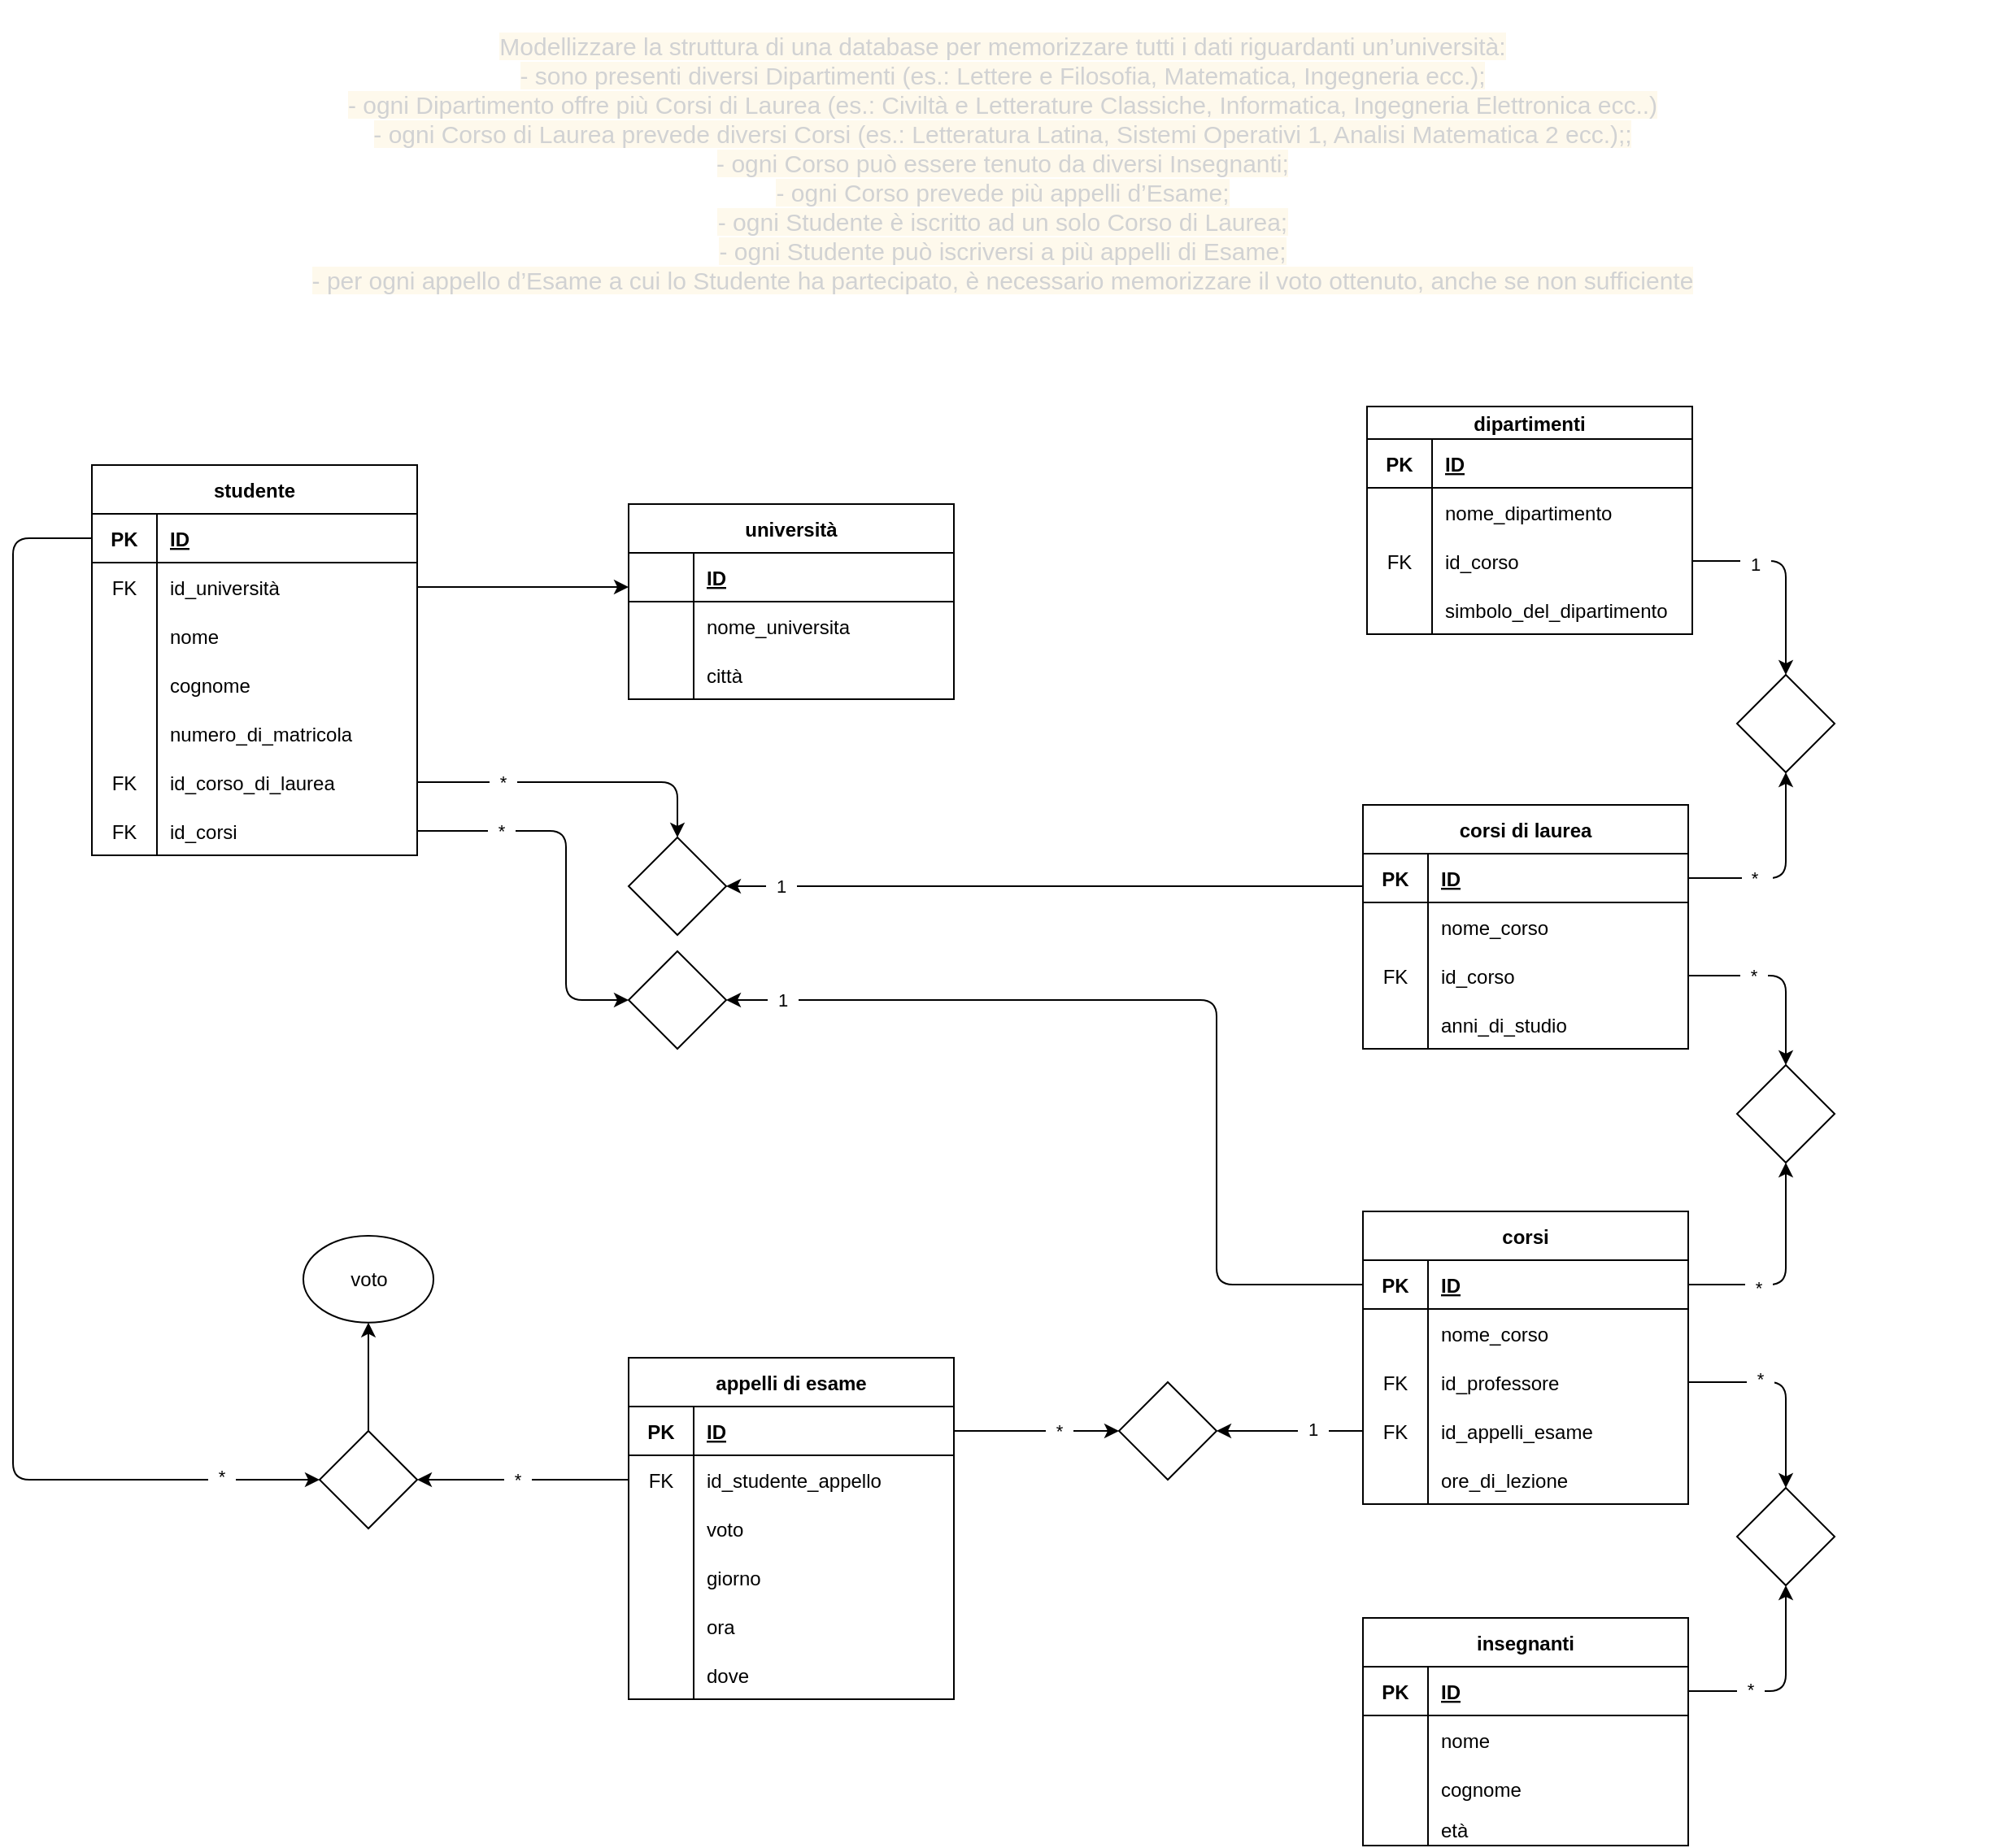 <mxfile version="17.4.6" type="github" pages="2">
  <diagram id="eFwkfBdgzjxpCtNmtDjy" name="Page-1">
    <mxGraphModel dx="1422" dy="1923" grid="1" gridSize="10" guides="1" tooltips="1" connect="1" arrows="1" fold="1" page="1" pageScale="1" pageWidth="827" pageHeight="1169" math="0" shadow="0">
      <root>
        <mxCell id="0" />
        <mxCell id="1" parent="0" />
        <mxCell id="2TdrG4IFgvrygLCkJ59W-4" value="&lt;span style=&quot;color: rgb(209 , 210 , 211) ; font-size: 15px ; text-align: left ; background-color: rgba(242 , 199 , 68 , 0.1)&quot;&gt;Modellizzare la struttura di una database per memorizzare tutti i dati riguardanti un’università:&lt;/span&gt;&lt;br style=&quot;box-sizing: inherit ; color: rgb(209 , 210 , 211) ; font-size: 15px ; text-align: left ; background-color: rgba(242 , 199 , 68 , 0.1)&quot;&gt;&lt;span style=&quot;color: rgb(209 , 210 , 211) ; font-size: 15px ; text-align: left ; background-color: rgba(242 , 199 , 68 , 0.1)&quot;&gt;- sono presenti diversi Dipartimenti (es.: Lettere e Filosofia, Matematica, Ingegneria ecc.);&lt;/span&gt;&lt;br style=&quot;box-sizing: inherit ; color: rgb(209 , 210 , 211) ; font-size: 15px ; text-align: left ; background-color: rgba(242 , 199 , 68 , 0.1)&quot;&gt;&lt;span style=&quot;color: rgb(209 , 210 , 211) ; font-size: 15px ; text-align: left ; background-color: rgba(242 , 199 , 68 , 0.1)&quot;&gt;- ogni Dipartimento offre più Corsi di Laurea (es.: Civiltà e Letterature Classiche, Informatica, Ingegneria Elettronica ecc..)&lt;/span&gt;&lt;br style=&quot;box-sizing: inherit ; color: rgb(209 , 210 , 211) ; font-size: 15px ; text-align: left ; background-color: rgba(242 , 199 , 68 , 0.1)&quot;&gt;&lt;span style=&quot;color: rgb(209 , 210 , 211) ; font-size: 15px ; text-align: left ; background-color: rgba(242 , 199 , 68 , 0.1)&quot;&gt;- ogni Corso di Laurea prevede diversi Corsi (es.: Letteratura Latina, Sistemi Operativi 1, Analisi Matematica 2 ecc.);;&lt;/span&gt;&lt;br style=&quot;box-sizing: inherit ; color: rgb(209 , 210 , 211) ; font-size: 15px ; text-align: left ; background-color: rgba(242 , 199 , 68 , 0.1)&quot;&gt;&lt;span style=&quot;color: rgb(209 , 210 , 211) ; font-size: 15px ; text-align: left ; background-color: rgba(242 , 199 , 68 , 0.1)&quot;&gt;- ogni Corso può essere tenuto da diversi Insegnanti;&lt;/span&gt;&lt;br style=&quot;box-sizing: inherit ; color: rgb(209 , 210 , 211) ; font-size: 15px ; text-align: left ; background-color: rgba(242 , 199 , 68 , 0.1)&quot;&gt;&lt;span style=&quot;color: rgb(209 , 210 , 211) ; font-size: 15px ; text-align: left ; background-color: rgba(242 , 199 , 68 , 0.1)&quot;&gt;- ogni Corso prevede più appelli d’Esame;&lt;/span&gt;&lt;br style=&quot;box-sizing: inherit ; color: rgb(209 , 210 , 211) ; font-size: 15px ; text-align: left ; background-color: rgba(242 , 199 , 68 , 0.1)&quot;&gt;&lt;span style=&quot;color: rgb(209 , 210 , 211) ; font-size: 15px ; text-align: left ; background-color: rgba(242 , 199 , 68 , 0.1)&quot;&gt;- ogni Studente è iscritto ad un solo Corso di Laurea;&lt;/span&gt;&lt;br style=&quot;box-sizing: inherit ; color: rgb(209 , 210 , 211) ; font-size: 15px ; text-align: left ; background-color: rgba(242 , 199 , 68 , 0.1)&quot;&gt;&lt;span style=&quot;color: rgb(209 , 210 , 211) ; font-size: 15px ; text-align: left ; background-color: rgba(242 , 199 , 68 , 0.1)&quot;&gt;- ogni Studente può iscriversi a più appelli di Esame;&lt;/span&gt;&lt;br style=&quot;box-sizing: inherit ; color: rgb(209 , 210 , 211) ; font-size: 15px ; text-align: left ; background-color: rgba(242 , 199 , 68 , 0.1)&quot;&gt;&lt;span style=&quot;color: rgb(209 , 210 , 211) ; font-size: 15px ; text-align: left ; background-color: rgba(242 , 199 , 68 , 0.1)&quot;&gt;- per ogni appello d’Esame a cui lo Studente ha partecipato, è necessario memorizzare il voto ottenuto, anche se non sufficiente&lt;/span&gt;" style="text;html=1;strokeColor=none;fillColor=none;align=center;verticalAlign=middle;whiteSpace=wrap;rounded=0;" parent="1" vertex="1">
          <mxGeometry x="220" y="-1160" width="1217" height="200" as="geometry" />
        </mxCell>
        <mxCell id="2TdrG4IFgvrygLCkJ59W-5" value="università" style="shape=table;startSize=30;container=1;collapsible=1;childLayout=tableLayout;fixedRows=1;rowLines=0;fontStyle=1;align=center;resizeLast=1;" parent="1" vertex="1">
          <mxGeometry x="598.5" y="-850" width="200" height="120" as="geometry" />
        </mxCell>
        <mxCell id="2TdrG4IFgvrygLCkJ59W-6" value="" style="shape=tableRow;horizontal=0;startSize=0;swimlaneHead=0;swimlaneBody=0;fillColor=none;collapsible=0;dropTarget=0;points=[[0,0.5],[1,0.5]];portConstraint=eastwest;top=0;left=0;right=0;bottom=1;" parent="2TdrG4IFgvrygLCkJ59W-5" vertex="1">
          <mxGeometry y="30" width="200" height="30" as="geometry" />
        </mxCell>
        <mxCell id="2TdrG4IFgvrygLCkJ59W-7" value="" style="shape=partialRectangle;connectable=0;fillColor=none;top=0;left=0;bottom=0;right=0;fontStyle=1;overflow=hidden;" parent="2TdrG4IFgvrygLCkJ59W-6" vertex="1">
          <mxGeometry width="40" height="30" as="geometry">
            <mxRectangle width="40" height="30" as="alternateBounds" />
          </mxGeometry>
        </mxCell>
        <mxCell id="2TdrG4IFgvrygLCkJ59W-8" value="ID" style="shape=partialRectangle;connectable=0;fillColor=none;top=0;left=0;bottom=0;right=0;align=left;spacingLeft=6;fontStyle=5;overflow=hidden;" parent="2TdrG4IFgvrygLCkJ59W-6" vertex="1">
          <mxGeometry x="40" width="160" height="30" as="geometry">
            <mxRectangle width="160" height="30" as="alternateBounds" />
          </mxGeometry>
        </mxCell>
        <mxCell id="2TdrG4IFgvrygLCkJ59W-9" value="" style="shape=tableRow;horizontal=0;startSize=0;swimlaneHead=0;swimlaneBody=0;fillColor=none;collapsible=0;dropTarget=0;points=[[0,0.5],[1,0.5]];portConstraint=eastwest;top=0;left=0;right=0;bottom=0;" parent="2TdrG4IFgvrygLCkJ59W-5" vertex="1">
          <mxGeometry y="60" width="200" height="30" as="geometry" />
        </mxCell>
        <mxCell id="2TdrG4IFgvrygLCkJ59W-10" value="" style="shape=partialRectangle;connectable=0;fillColor=none;top=0;left=0;bottom=0;right=0;editable=1;overflow=hidden;" parent="2TdrG4IFgvrygLCkJ59W-9" vertex="1">
          <mxGeometry width="40" height="30" as="geometry">
            <mxRectangle width="40" height="30" as="alternateBounds" />
          </mxGeometry>
        </mxCell>
        <mxCell id="2TdrG4IFgvrygLCkJ59W-11" value="nome_universita" style="shape=partialRectangle;connectable=0;fillColor=none;top=0;left=0;bottom=0;right=0;align=left;spacingLeft=6;overflow=hidden;" parent="2TdrG4IFgvrygLCkJ59W-9" vertex="1">
          <mxGeometry x="40" width="160" height="30" as="geometry">
            <mxRectangle width="160" height="30" as="alternateBounds" />
          </mxGeometry>
        </mxCell>
        <mxCell id="2TdrG4IFgvrygLCkJ59W-12" value="" style="shape=tableRow;horizontal=0;startSize=0;swimlaneHead=0;swimlaneBody=0;fillColor=none;collapsible=0;dropTarget=0;points=[[0,0.5],[1,0.5]];portConstraint=eastwest;top=0;left=0;right=0;bottom=0;" parent="2TdrG4IFgvrygLCkJ59W-5" vertex="1">
          <mxGeometry y="90" width="200" height="30" as="geometry" />
        </mxCell>
        <mxCell id="2TdrG4IFgvrygLCkJ59W-13" value="" style="shape=partialRectangle;connectable=0;fillColor=none;top=0;left=0;bottom=0;right=0;editable=1;overflow=hidden;" parent="2TdrG4IFgvrygLCkJ59W-12" vertex="1">
          <mxGeometry width="40" height="30" as="geometry">
            <mxRectangle width="40" height="30" as="alternateBounds" />
          </mxGeometry>
        </mxCell>
        <mxCell id="2TdrG4IFgvrygLCkJ59W-14" value="città" style="shape=partialRectangle;connectable=0;fillColor=none;top=0;left=0;bottom=0;right=0;align=left;spacingLeft=6;overflow=hidden;" parent="2TdrG4IFgvrygLCkJ59W-12" vertex="1">
          <mxGeometry x="40" width="160" height="30" as="geometry">
            <mxRectangle width="160" height="30" as="alternateBounds" />
          </mxGeometry>
        </mxCell>
        <mxCell id="2TdrG4IFgvrygLCkJ59W-31" value="dipartimenti" style="shape=table;startSize=20;container=1;collapsible=1;childLayout=tableLayout;fixedRows=1;rowLines=0;fontStyle=1;align=center;resizeLast=1;" parent="1" vertex="1">
          <mxGeometry x="1052.5" y="-910" width="200" height="140" as="geometry" />
        </mxCell>
        <mxCell id="2TdrG4IFgvrygLCkJ59W-32" value="" style="shape=tableRow;horizontal=0;startSize=0;swimlaneHead=0;swimlaneBody=0;fillColor=none;collapsible=0;dropTarget=0;points=[[0,0.5],[1,0.5]];portConstraint=eastwest;top=0;left=0;right=0;bottom=1;" parent="2TdrG4IFgvrygLCkJ59W-31" vertex="1">
          <mxGeometry y="20" width="200" height="30" as="geometry" />
        </mxCell>
        <mxCell id="2TdrG4IFgvrygLCkJ59W-33" value="PK" style="shape=partialRectangle;connectable=0;fillColor=none;top=0;left=0;bottom=0;right=0;fontStyle=1;overflow=hidden;" parent="2TdrG4IFgvrygLCkJ59W-32" vertex="1">
          <mxGeometry width="40" height="30" as="geometry">
            <mxRectangle width="40" height="30" as="alternateBounds" />
          </mxGeometry>
        </mxCell>
        <mxCell id="2TdrG4IFgvrygLCkJ59W-34" value="ID" style="shape=partialRectangle;connectable=0;fillColor=none;top=0;left=0;bottom=0;right=0;align=left;spacingLeft=6;fontStyle=5;overflow=hidden;" parent="2TdrG4IFgvrygLCkJ59W-32" vertex="1">
          <mxGeometry x="40" width="160" height="30" as="geometry">
            <mxRectangle width="160" height="30" as="alternateBounds" />
          </mxGeometry>
        </mxCell>
        <mxCell id="2TdrG4IFgvrygLCkJ59W-35" value="" style="shape=tableRow;horizontal=0;startSize=0;swimlaneHead=0;swimlaneBody=0;fillColor=none;collapsible=0;dropTarget=0;points=[[0,0.5],[1,0.5]];portConstraint=eastwest;top=0;left=0;right=0;bottom=0;" parent="2TdrG4IFgvrygLCkJ59W-31" vertex="1">
          <mxGeometry y="50" width="200" height="30" as="geometry" />
        </mxCell>
        <mxCell id="2TdrG4IFgvrygLCkJ59W-36" value="" style="shape=partialRectangle;connectable=0;fillColor=none;top=0;left=0;bottom=0;right=0;editable=1;overflow=hidden;" parent="2TdrG4IFgvrygLCkJ59W-35" vertex="1">
          <mxGeometry width="40" height="30" as="geometry">
            <mxRectangle width="40" height="30" as="alternateBounds" />
          </mxGeometry>
        </mxCell>
        <mxCell id="2TdrG4IFgvrygLCkJ59W-37" value="nome_dipartimento" style="shape=partialRectangle;connectable=0;fillColor=none;top=0;left=0;bottom=0;right=0;align=left;spacingLeft=6;overflow=hidden;" parent="2TdrG4IFgvrygLCkJ59W-35" vertex="1">
          <mxGeometry x="40" width="160" height="30" as="geometry">
            <mxRectangle width="160" height="30" as="alternateBounds" />
          </mxGeometry>
        </mxCell>
        <mxCell id="2TdrG4IFgvrygLCkJ59W-41" value="" style="shape=tableRow;horizontal=0;startSize=0;swimlaneHead=0;swimlaneBody=0;fillColor=none;collapsible=0;dropTarget=0;points=[[0,0.5],[1,0.5]];portConstraint=eastwest;top=0;left=0;right=0;bottom=0;" parent="2TdrG4IFgvrygLCkJ59W-31" vertex="1">
          <mxGeometry y="80" width="200" height="30" as="geometry" />
        </mxCell>
        <mxCell id="2TdrG4IFgvrygLCkJ59W-42" value="FK" style="shape=partialRectangle;connectable=0;fillColor=none;top=0;left=0;bottom=0;right=0;editable=1;overflow=hidden;" parent="2TdrG4IFgvrygLCkJ59W-41" vertex="1">
          <mxGeometry width="40" height="30" as="geometry">
            <mxRectangle width="40" height="30" as="alternateBounds" />
          </mxGeometry>
        </mxCell>
        <mxCell id="2TdrG4IFgvrygLCkJ59W-43" value="id_corso" style="shape=partialRectangle;connectable=0;fillColor=none;top=0;left=0;bottom=0;right=0;align=left;spacingLeft=6;overflow=hidden;" parent="2TdrG4IFgvrygLCkJ59W-41" vertex="1">
          <mxGeometry x="40" width="160" height="30" as="geometry">
            <mxRectangle width="160" height="30" as="alternateBounds" />
          </mxGeometry>
        </mxCell>
        <mxCell id="2TdrG4IFgvrygLCkJ59W-38" value="" style="shape=tableRow;horizontal=0;startSize=0;swimlaneHead=0;swimlaneBody=0;fillColor=none;collapsible=0;dropTarget=0;points=[[0,0.5],[1,0.5]];portConstraint=eastwest;top=0;left=0;right=0;bottom=0;" parent="2TdrG4IFgvrygLCkJ59W-31" vertex="1">
          <mxGeometry y="110" width="200" height="30" as="geometry" />
        </mxCell>
        <mxCell id="2TdrG4IFgvrygLCkJ59W-39" value="" style="shape=partialRectangle;connectable=0;fillColor=none;top=0;left=0;bottom=0;right=0;editable=1;overflow=hidden;" parent="2TdrG4IFgvrygLCkJ59W-38" vertex="1">
          <mxGeometry width="40" height="30" as="geometry">
            <mxRectangle width="40" height="30" as="alternateBounds" />
          </mxGeometry>
        </mxCell>
        <mxCell id="2TdrG4IFgvrygLCkJ59W-40" value="simbolo_del_dipartimento" style="shape=partialRectangle;connectable=0;fillColor=none;top=0;left=0;bottom=0;right=0;align=left;spacingLeft=6;overflow=hidden;" parent="2TdrG4IFgvrygLCkJ59W-38" vertex="1">
          <mxGeometry x="40" width="160" height="30" as="geometry">
            <mxRectangle width="160" height="30" as="alternateBounds" />
          </mxGeometry>
        </mxCell>
        <mxCell id="2TdrG4IFgvrygLCkJ59W-44" value="corsi di laurea" style="shape=table;startSize=30;container=1;collapsible=1;childLayout=tableLayout;fixedRows=1;rowLines=0;fontStyle=1;align=center;resizeLast=1;" parent="1" vertex="1">
          <mxGeometry x="1050" y="-665" width="200" height="150" as="geometry" />
        </mxCell>
        <mxCell id="2TdrG4IFgvrygLCkJ59W-45" value="" style="shape=tableRow;horizontal=0;startSize=0;swimlaneHead=0;swimlaneBody=0;fillColor=none;collapsible=0;dropTarget=0;points=[[0,0.5],[1,0.5]];portConstraint=eastwest;top=0;left=0;right=0;bottom=1;" parent="2TdrG4IFgvrygLCkJ59W-44" vertex="1">
          <mxGeometry y="30" width="200" height="30" as="geometry" />
        </mxCell>
        <mxCell id="2TdrG4IFgvrygLCkJ59W-46" value="PK" style="shape=partialRectangle;connectable=0;fillColor=none;top=0;left=0;bottom=0;right=0;fontStyle=1;overflow=hidden;" parent="2TdrG4IFgvrygLCkJ59W-45" vertex="1">
          <mxGeometry width="40" height="30" as="geometry">
            <mxRectangle width="40" height="30" as="alternateBounds" />
          </mxGeometry>
        </mxCell>
        <mxCell id="2TdrG4IFgvrygLCkJ59W-47" value="ID" style="shape=partialRectangle;connectable=0;fillColor=none;top=0;left=0;bottom=0;right=0;align=left;spacingLeft=6;fontStyle=5;overflow=hidden;" parent="2TdrG4IFgvrygLCkJ59W-45" vertex="1">
          <mxGeometry x="40" width="160" height="30" as="geometry">
            <mxRectangle width="160" height="30" as="alternateBounds" />
          </mxGeometry>
        </mxCell>
        <mxCell id="2TdrG4IFgvrygLCkJ59W-48" value="" style="shape=tableRow;horizontal=0;startSize=0;swimlaneHead=0;swimlaneBody=0;fillColor=none;collapsible=0;dropTarget=0;points=[[0,0.5],[1,0.5]];portConstraint=eastwest;top=0;left=0;right=0;bottom=0;" parent="2TdrG4IFgvrygLCkJ59W-44" vertex="1">
          <mxGeometry y="60" width="200" height="30" as="geometry" />
        </mxCell>
        <mxCell id="2TdrG4IFgvrygLCkJ59W-49" value="" style="shape=partialRectangle;connectable=0;fillColor=none;top=0;left=0;bottom=0;right=0;editable=1;overflow=hidden;" parent="2TdrG4IFgvrygLCkJ59W-48" vertex="1">
          <mxGeometry width="40" height="30" as="geometry">
            <mxRectangle width="40" height="30" as="alternateBounds" />
          </mxGeometry>
        </mxCell>
        <mxCell id="2TdrG4IFgvrygLCkJ59W-50" value="nome_corso" style="shape=partialRectangle;connectable=0;fillColor=none;top=0;left=0;bottom=0;right=0;align=left;spacingLeft=6;overflow=hidden;" parent="2TdrG4IFgvrygLCkJ59W-48" vertex="1">
          <mxGeometry x="40" width="160" height="30" as="geometry">
            <mxRectangle width="160" height="30" as="alternateBounds" />
          </mxGeometry>
        </mxCell>
        <mxCell id="2TdrG4IFgvrygLCkJ59W-155" style="shape=tableRow;horizontal=0;startSize=0;swimlaneHead=0;swimlaneBody=0;fillColor=none;collapsible=0;dropTarget=0;points=[[0,0.5],[1,0.5]];portConstraint=eastwest;top=0;left=0;right=0;bottom=0;" parent="2TdrG4IFgvrygLCkJ59W-44" vertex="1">
          <mxGeometry y="90" width="200" height="30" as="geometry" />
        </mxCell>
        <mxCell id="2TdrG4IFgvrygLCkJ59W-156" value="FK" style="shape=partialRectangle;connectable=0;fillColor=none;top=0;left=0;bottom=0;right=0;editable=1;overflow=hidden;" parent="2TdrG4IFgvrygLCkJ59W-155" vertex="1">
          <mxGeometry width="40" height="30" as="geometry">
            <mxRectangle width="40" height="30" as="alternateBounds" />
          </mxGeometry>
        </mxCell>
        <mxCell id="2TdrG4IFgvrygLCkJ59W-157" value="id_corso" style="shape=partialRectangle;connectable=0;fillColor=none;top=0;left=0;bottom=0;right=0;align=left;spacingLeft=6;overflow=hidden;" parent="2TdrG4IFgvrygLCkJ59W-155" vertex="1">
          <mxGeometry x="40" width="160" height="30" as="geometry">
            <mxRectangle width="160" height="30" as="alternateBounds" />
          </mxGeometry>
        </mxCell>
        <mxCell id="2TdrG4IFgvrygLCkJ59W-149" style="shape=tableRow;horizontal=0;startSize=0;swimlaneHead=0;swimlaneBody=0;fillColor=none;collapsible=0;dropTarget=0;points=[[0,0.5],[1,0.5]];portConstraint=eastwest;top=0;left=0;right=0;bottom=0;" parent="2TdrG4IFgvrygLCkJ59W-44" vertex="1">
          <mxGeometry y="120" width="200" height="30" as="geometry" />
        </mxCell>
        <mxCell id="2TdrG4IFgvrygLCkJ59W-150" value="" style="shape=partialRectangle;connectable=0;fillColor=none;top=0;left=0;bottom=0;right=0;editable=1;overflow=hidden;" parent="2TdrG4IFgvrygLCkJ59W-149" vertex="1">
          <mxGeometry width="40" height="30" as="geometry">
            <mxRectangle width="40" height="30" as="alternateBounds" />
          </mxGeometry>
        </mxCell>
        <mxCell id="2TdrG4IFgvrygLCkJ59W-151" value="anni_di_studio" style="shape=partialRectangle;connectable=0;fillColor=none;top=0;left=0;bottom=0;right=0;align=left;spacingLeft=6;overflow=hidden;" parent="2TdrG4IFgvrygLCkJ59W-149" vertex="1">
          <mxGeometry x="40" width="160" height="30" as="geometry">
            <mxRectangle width="160" height="30" as="alternateBounds" />
          </mxGeometry>
        </mxCell>
        <mxCell id="2TdrG4IFgvrygLCkJ59W-57" value="insegnanti" style="shape=table;startSize=30;container=1;collapsible=1;childLayout=tableLayout;fixedRows=1;rowLines=0;fontStyle=1;align=center;resizeLast=1;" parent="1" vertex="1">
          <mxGeometry x="1050" y="-165" width="200" height="140" as="geometry" />
        </mxCell>
        <mxCell id="2TdrG4IFgvrygLCkJ59W-58" value="" style="shape=tableRow;horizontal=0;startSize=0;swimlaneHead=0;swimlaneBody=0;fillColor=none;collapsible=0;dropTarget=0;points=[[0,0.5],[1,0.5]];portConstraint=eastwest;top=0;left=0;right=0;bottom=1;" parent="2TdrG4IFgvrygLCkJ59W-57" vertex="1">
          <mxGeometry y="30" width="200" height="30" as="geometry" />
        </mxCell>
        <mxCell id="2TdrG4IFgvrygLCkJ59W-59" value="PK" style="shape=partialRectangle;connectable=0;fillColor=none;top=0;left=0;bottom=0;right=0;fontStyle=1;overflow=hidden;" parent="2TdrG4IFgvrygLCkJ59W-58" vertex="1">
          <mxGeometry width="40" height="30" as="geometry">
            <mxRectangle width="40" height="30" as="alternateBounds" />
          </mxGeometry>
        </mxCell>
        <mxCell id="2TdrG4IFgvrygLCkJ59W-60" value="ID" style="shape=partialRectangle;connectable=0;fillColor=none;top=0;left=0;bottom=0;right=0;align=left;spacingLeft=6;fontStyle=5;overflow=hidden;" parent="2TdrG4IFgvrygLCkJ59W-58" vertex="1">
          <mxGeometry x="40" width="160" height="30" as="geometry">
            <mxRectangle width="160" height="30" as="alternateBounds" />
          </mxGeometry>
        </mxCell>
        <mxCell id="2TdrG4IFgvrygLCkJ59W-61" value="" style="shape=tableRow;horizontal=0;startSize=0;swimlaneHead=0;swimlaneBody=0;fillColor=none;collapsible=0;dropTarget=0;points=[[0,0.5],[1,0.5]];portConstraint=eastwest;top=0;left=0;right=0;bottom=0;" parent="2TdrG4IFgvrygLCkJ59W-57" vertex="1">
          <mxGeometry y="60" width="200" height="30" as="geometry" />
        </mxCell>
        <mxCell id="2TdrG4IFgvrygLCkJ59W-62" value="" style="shape=partialRectangle;connectable=0;fillColor=none;top=0;left=0;bottom=0;right=0;editable=1;overflow=hidden;" parent="2TdrG4IFgvrygLCkJ59W-61" vertex="1">
          <mxGeometry width="40" height="30" as="geometry">
            <mxRectangle width="40" height="30" as="alternateBounds" />
          </mxGeometry>
        </mxCell>
        <mxCell id="2TdrG4IFgvrygLCkJ59W-63" value="nome" style="shape=partialRectangle;connectable=0;fillColor=none;top=0;left=0;bottom=0;right=0;align=left;spacingLeft=6;overflow=hidden;" parent="2TdrG4IFgvrygLCkJ59W-61" vertex="1">
          <mxGeometry x="40" width="160" height="30" as="geometry">
            <mxRectangle width="160" height="30" as="alternateBounds" />
          </mxGeometry>
        </mxCell>
        <mxCell id="2TdrG4IFgvrygLCkJ59W-64" value="" style="shape=tableRow;horizontal=0;startSize=0;swimlaneHead=0;swimlaneBody=0;fillColor=none;collapsible=0;dropTarget=0;points=[[0,0.5],[1,0.5]];portConstraint=eastwest;top=0;left=0;right=0;bottom=0;" parent="2TdrG4IFgvrygLCkJ59W-57" vertex="1">
          <mxGeometry y="90" width="200" height="30" as="geometry" />
        </mxCell>
        <mxCell id="2TdrG4IFgvrygLCkJ59W-65" value="" style="shape=partialRectangle;connectable=0;fillColor=none;top=0;left=0;bottom=0;right=0;editable=1;overflow=hidden;" parent="2TdrG4IFgvrygLCkJ59W-64" vertex="1">
          <mxGeometry width="40" height="30" as="geometry">
            <mxRectangle width="40" height="30" as="alternateBounds" />
          </mxGeometry>
        </mxCell>
        <mxCell id="2TdrG4IFgvrygLCkJ59W-66" value="cognome" style="shape=partialRectangle;connectable=0;fillColor=none;top=0;left=0;bottom=0;right=0;align=left;spacingLeft=6;overflow=hidden;" parent="2TdrG4IFgvrygLCkJ59W-64" vertex="1">
          <mxGeometry x="40" width="160" height="30" as="geometry">
            <mxRectangle width="160" height="30" as="alternateBounds" />
          </mxGeometry>
        </mxCell>
        <mxCell id="2TdrG4IFgvrygLCkJ59W-67" value="" style="shape=tableRow;horizontal=0;startSize=0;swimlaneHead=0;swimlaneBody=0;fillColor=none;collapsible=0;dropTarget=0;points=[[0,0.5],[1,0.5]];portConstraint=eastwest;top=0;left=0;right=0;bottom=0;" parent="2TdrG4IFgvrygLCkJ59W-57" vertex="1">
          <mxGeometry y="120" width="200" height="20" as="geometry" />
        </mxCell>
        <mxCell id="2TdrG4IFgvrygLCkJ59W-68" value="" style="shape=partialRectangle;connectable=0;fillColor=none;top=0;left=0;bottom=0;right=0;editable=1;overflow=hidden;" parent="2TdrG4IFgvrygLCkJ59W-67" vertex="1">
          <mxGeometry width="40" height="20" as="geometry">
            <mxRectangle width="40" height="20" as="alternateBounds" />
          </mxGeometry>
        </mxCell>
        <mxCell id="2TdrG4IFgvrygLCkJ59W-69" value="età" style="shape=partialRectangle;connectable=0;fillColor=none;top=0;left=0;bottom=0;right=0;align=left;spacingLeft=6;overflow=hidden;" parent="2TdrG4IFgvrygLCkJ59W-67" vertex="1">
          <mxGeometry x="40" width="160" height="20" as="geometry">
            <mxRectangle width="160" height="20" as="alternateBounds" />
          </mxGeometry>
        </mxCell>
        <mxCell id="2TdrG4IFgvrygLCkJ59W-70" value="appelli di esame" style="shape=table;startSize=30;container=1;collapsible=1;childLayout=tableLayout;fixedRows=1;rowLines=0;fontStyle=1;align=center;resizeLast=1;" parent="1" vertex="1">
          <mxGeometry x="598.5" y="-325" width="200" height="210" as="geometry" />
        </mxCell>
        <mxCell id="2TdrG4IFgvrygLCkJ59W-71" value="" style="shape=tableRow;horizontal=0;startSize=0;swimlaneHead=0;swimlaneBody=0;fillColor=none;collapsible=0;dropTarget=0;points=[[0,0.5],[1,0.5]];portConstraint=eastwest;top=0;left=0;right=0;bottom=1;" parent="2TdrG4IFgvrygLCkJ59W-70" vertex="1">
          <mxGeometry y="30" width="200" height="30" as="geometry" />
        </mxCell>
        <mxCell id="2TdrG4IFgvrygLCkJ59W-72" value="PK" style="shape=partialRectangle;connectable=0;fillColor=none;top=0;left=0;bottom=0;right=0;fontStyle=1;overflow=hidden;" parent="2TdrG4IFgvrygLCkJ59W-71" vertex="1">
          <mxGeometry width="40" height="30" as="geometry">
            <mxRectangle width="40" height="30" as="alternateBounds" />
          </mxGeometry>
        </mxCell>
        <mxCell id="2TdrG4IFgvrygLCkJ59W-73" value="ID" style="shape=partialRectangle;connectable=0;fillColor=none;top=0;left=0;bottom=0;right=0;align=left;spacingLeft=6;fontStyle=5;overflow=hidden;" parent="2TdrG4IFgvrygLCkJ59W-71" vertex="1">
          <mxGeometry x="40" width="160" height="30" as="geometry">
            <mxRectangle width="160" height="30" as="alternateBounds" />
          </mxGeometry>
        </mxCell>
        <mxCell id="2TdrG4IFgvrygLCkJ59W-74" value="" style="shape=tableRow;horizontal=0;startSize=0;swimlaneHead=0;swimlaneBody=0;fillColor=none;collapsible=0;dropTarget=0;points=[[0,0.5],[1,0.5]];portConstraint=eastwest;top=0;left=0;right=0;bottom=0;" parent="2TdrG4IFgvrygLCkJ59W-70" vertex="1">
          <mxGeometry y="60" width="200" height="30" as="geometry" />
        </mxCell>
        <mxCell id="2TdrG4IFgvrygLCkJ59W-75" value="FK" style="shape=partialRectangle;connectable=0;fillColor=none;top=0;left=0;bottom=0;right=0;editable=1;overflow=hidden;" parent="2TdrG4IFgvrygLCkJ59W-74" vertex="1">
          <mxGeometry width="40" height="30" as="geometry">
            <mxRectangle width="40" height="30" as="alternateBounds" />
          </mxGeometry>
        </mxCell>
        <mxCell id="2TdrG4IFgvrygLCkJ59W-76" value="id_studente_appello" style="shape=partialRectangle;connectable=0;fillColor=none;top=0;left=0;bottom=0;right=0;align=left;spacingLeft=6;overflow=hidden;" parent="2TdrG4IFgvrygLCkJ59W-74" vertex="1">
          <mxGeometry x="40" width="160" height="30" as="geometry">
            <mxRectangle width="160" height="30" as="alternateBounds" />
          </mxGeometry>
        </mxCell>
        <mxCell id="2TdrG4IFgvrygLCkJ59W-384" style="shape=tableRow;horizontal=0;startSize=0;swimlaneHead=0;swimlaneBody=0;fillColor=none;collapsible=0;dropTarget=0;points=[[0,0.5],[1,0.5]];portConstraint=eastwest;top=0;left=0;right=0;bottom=0;" parent="2TdrG4IFgvrygLCkJ59W-70" vertex="1">
          <mxGeometry y="90" width="200" height="30" as="geometry" />
        </mxCell>
        <mxCell id="2TdrG4IFgvrygLCkJ59W-385" style="shape=partialRectangle;connectable=0;fillColor=none;top=0;left=0;bottom=0;right=0;editable=1;overflow=hidden;" parent="2TdrG4IFgvrygLCkJ59W-384" vertex="1">
          <mxGeometry width="40" height="30" as="geometry">
            <mxRectangle width="40" height="30" as="alternateBounds" />
          </mxGeometry>
        </mxCell>
        <mxCell id="2TdrG4IFgvrygLCkJ59W-386" value="voto" style="shape=partialRectangle;connectable=0;fillColor=none;top=0;left=0;bottom=0;right=0;align=left;spacingLeft=6;overflow=hidden;" parent="2TdrG4IFgvrygLCkJ59W-384" vertex="1">
          <mxGeometry x="40" width="160" height="30" as="geometry">
            <mxRectangle width="160" height="30" as="alternateBounds" />
          </mxGeometry>
        </mxCell>
        <mxCell id="2TdrG4IFgvrygLCkJ59W-77" value="" style="shape=tableRow;horizontal=0;startSize=0;swimlaneHead=0;swimlaneBody=0;fillColor=none;collapsible=0;dropTarget=0;points=[[0,0.5],[1,0.5]];portConstraint=eastwest;top=0;left=0;right=0;bottom=0;" parent="2TdrG4IFgvrygLCkJ59W-70" vertex="1">
          <mxGeometry y="120" width="200" height="30" as="geometry" />
        </mxCell>
        <mxCell id="2TdrG4IFgvrygLCkJ59W-78" value="" style="shape=partialRectangle;connectable=0;fillColor=none;top=0;left=0;bottom=0;right=0;editable=1;overflow=hidden;" parent="2TdrG4IFgvrygLCkJ59W-77" vertex="1">
          <mxGeometry width="40" height="30" as="geometry">
            <mxRectangle width="40" height="30" as="alternateBounds" />
          </mxGeometry>
        </mxCell>
        <mxCell id="2TdrG4IFgvrygLCkJ59W-79" value="giorno" style="shape=partialRectangle;connectable=0;fillColor=none;top=0;left=0;bottom=0;right=0;align=left;spacingLeft=6;overflow=hidden;" parent="2TdrG4IFgvrygLCkJ59W-77" vertex="1">
          <mxGeometry x="40" width="160" height="30" as="geometry">
            <mxRectangle width="160" height="30" as="alternateBounds" />
          </mxGeometry>
        </mxCell>
        <mxCell id="2TdrG4IFgvrygLCkJ59W-80" value="" style="shape=tableRow;horizontal=0;startSize=0;swimlaneHead=0;swimlaneBody=0;fillColor=none;collapsible=0;dropTarget=0;points=[[0,0.5],[1,0.5]];portConstraint=eastwest;top=0;left=0;right=0;bottom=0;" parent="2TdrG4IFgvrygLCkJ59W-70" vertex="1">
          <mxGeometry y="150" width="200" height="30" as="geometry" />
        </mxCell>
        <mxCell id="2TdrG4IFgvrygLCkJ59W-81" value="" style="shape=partialRectangle;connectable=0;fillColor=none;top=0;left=0;bottom=0;right=0;editable=1;overflow=hidden;" parent="2TdrG4IFgvrygLCkJ59W-80" vertex="1">
          <mxGeometry width="40" height="30" as="geometry">
            <mxRectangle width="40" height="30" as="alternateBounds" />
          </mxGeometry>
        </mxCell>
        <mxCell id="2TdrG4IFgvrygLCkJ59W-82" value="ora" style="shape=partialRectangle;connectable=0;fillColor=none;top=0;left=0;bottom=0;right=0;align=left;spacingLeft=6;overflow=hidden;" parent="2TdrG4IFgvrygLCkJ59W-80" vertex="1">
          <mxGeometry x="40" width="160" height="30" as="geometry">
            <mxRectangle width="160" height="30" as="alternateBounds" />
          </mxGeometry>
        </mxCell>
        <mxCell id="2TdrG4IFgvrygLCkJ59W-366" style="shape=tableRow;horizontal=0;startSize=0;swimlaneHead=0;swimlaneBody=0;fillColor=none;collapsible=0;dropTarget=0;points=[[0,0.5],[1,0.5]];portConstraint=eastwest;top=0;left=0;right=0;bottom=0;" parent="2TdrG4IFgvrygLCkJ59W-70" vertex="1">
          <mxGeometry y="180" width="200" height="30" as="geometry" />
        </mxCell>
        <mxCell id="2TdrG4IFgvrygLCkJ59W-367" style="shape=partialRectangle;connectable=0;fillColor=none;top=0;left=0;bottom=0;right=0;editable=1;overflow=hidden;" parent="2TdrG4IFgvrygLCkJ59W-366" vertex="1">
          <mxGeometry width="40" height="30" as="geometry">
            <mxRectangle width="40" height="30" as="alternateBounds" />
          </mxGeometry>
        </mxCell>
        <mxCell id="2TdrG4IFgvrygLCkJ59W-368" value="dove" style="shape=partialRectangle;connectable=0;fillColor=none;top=0;left=0;bottom=0;right=0;align=left;spacingLeft=6;overflow=hidden;" parent="2TdrG4IFgvrygLCkJ59W-366" vertex="1">
          <mxGeometry x="40" width="160" height="30" as="geometry">
            <mxRectangle width="160" height="30" as="alternateBounds" />
          </mxGeometry>
        </mxCell>
        <mxCell id="2TdrG4IFgvrygLCkJ59W-83" value="studente" style="shape=table;startSize=30;container=1;collapsible=1;childLayout=tableLayout;fixedRows=1;rowLines=0;fontStyle=1;align=center;resizeLast=1;" parent="1" vertex="1">
          <mxGeometry x="268.5" y="-874" width="200" height="240" as="geometry" />
        </mxCell>
        <mxCell id="2TdrG4IFgvrygLCkJ59W-84" value="" style="shape=tableRow;horizontal=0;startSize=0;swimlaneHead=0;swimlaneBody=0;fillColor=none;collapsible=0;dropTarget=0;points=[[0,0.5],[1,0.5]];portConstraint=eastwest;top=0;left=0;right=0;bottom=1;" parent="2TdrG4IFgvrygLCkJ59W-83" vertex="1">
          <mxGeometry y="30" width="200" height="30" as="geometry" />
        </mxCell>
        <mxCell id="2TdrG4IFgvrygLCkJ59W-85" value="PK" style="shape=partialRectangle;connectable=0;fillColor=none;top=0;left=0;bottom=0;right=0;fontStyle=1;overflow=hidden;" parent="2TdrG4IFgvrygLCkJ59W-84" vertex="1">
          <mxGeometry width="40" height="30" as="geometry">
            <mxRectangle width="40" height="30" as="alternateBounds" />
          </mxGeometry>
        </mxCell>
        <mxCell id="2TdrG4IFgvrygLCkJ59W-86" value="ID" style="shape=partialRectangle;connectable=0;fillColor=none;top=0;left=0;bottom=0;right=0;align=left;spacingLeft=6;fontStyle=5;overflow=hidden;" parent="2TdrG4IFgvrygLCkJ59W-84" vertex="1">
          <mxGeometry x="40" width="160" height="30" as="geometry">
            <mxRectangle width="160" height="30" as="alternateBounds" />
          </mxGeometry>
        </mxCell>
        <mxCell id="2TdrG4IFgvrygLCkJ59W-105" style="shape=tableRow;horizontal=0;startSize=0;swimlaneHead=0;swimlaneBody=0;fillColor=none;collapsible=0;dropTarget=0;points=[[0,0.5],[1,0.5]];portConstraint=eastwest;top=0;left=0;right=0;bottom=0;" parent="2TdrG4IFgvrygLCkJ59W-83" vertex="1">
          <mxGeometry y="60" width="200" height="30" as="geometry" />
        </mxCell>
        <mxCell id="2TdrG4IFgvrygLCkJ59W-106" value="FK" style="shape=partialRectangle;connectable=0;fillColor=none;top=0;left=0;bottom=0;right=0;editable=1;overflow=hidden;" parent="2TdrG4IFgvrygLCkJ59W-105" vertex="1">
          <mxGeometry width="40" height="30" as="geometry">
            <mxRectangle width="40" height="30" as="alternateBounds" />
          </mxGeometry>
        </mxCell>
        <mxCell id="2TdrG4IFgvrygLCkJ59W-107" value="id_università" style="shape=partialRectangle;connectable=0;fillColor=none;top=0;left=0;bottom=0;right=0;align=left;spacingLeft=6;overflow=hidden;" parent="2TdrG4IFgvrygLCkJ59W-105" vertex="1">
          <mxGeometry x="40" width="160" height="30" as="geometry">
            <mxRectangle width="160" height="30" as="alternateBounds" />
          </mxGeometry>
        </mxCell>
        <mxCell id="2TdrG4IFgvrygLCkJ59W-87" value="" style="shape=tableRow;horizontal=0;startSize=0;swimlaneHead=0;swimlaneBody=0;fillColor=none;collapsible=0;dropTarget=0;points=[[0,0.5],[1,0.5]];portConstraint=eastwest;top=0;left=0;right=0;bottom=0;" parent="2TdrG4IFgvrygLCkJ59W-83" vertex="1">
          <mxGeometry y="90" width="200" height="30" as="geometry" />
        </mxCell>
        <mxCell id="2TdrG4IFgvrygLCkJ59W-88" value="" style="shape=partialRectangle;connectable=0;fillColor=none;top=0;left=0;bottom=0;right=0;editable=1;overflow=hidden;" parent="2TdrG4IFgvrygLCkJ59W-87" vertex="1">
          <mxGeometry width="40" height="30" as="geometry">
            <mxRectangle width="40" height="30" as="alternateBounds" />
          </mxGeometry>
        </mxCell>
        <mxCell id="2TdrG4IFgvrygLCkJ59W-89" value="nome" style="shape=partialRectangle;connectable=0;fillColor=none;top=0;left=0;bottom=0;right=0;align=left;spacingLeft=6;overflow=hidden;" parent="2TdrG4IFgvrygLCkJ59W-87" vertex="1">
          <mxGeometry x="40" width="160" height="30" as="geometry">
            <mxRectangle width="160" height="30" as="alternateBounds" />
          </mxGeometry>
        </mxCell>
        <mxCell id="2TdrG4IFgvrygLCkJ59W-90" value="" style="shape=tableRow;horizontal=0;startSize=0;swimlaneHead=0;swimlaneBody=0;fillColor=none;collapsible=0;dropTarget=0;points=[[0,0.5],[1,0.5]];portConstraint=eastwest;top=0;left=0;right=0;bottom=0;" parent="2TdrG4IFgvrygLCkJ59W-83" vertex="1">
          <mxGeometry y="120" width="200" height="30" as="geometry" />
        </mxCell>
        <mxCell id="2TdrG4IFgvrygLCkJ59W-91" value="" style="shape=partialRectangle;connectable=0;fillColor=none;top=0;left=0;bottom=0;right=0;editable=1;overflow=hidden;" parent="2TdrG4IFgvrygLCkJ59W-90" vertex="1">
          <mxGeometry width="40" height="30" as="geometry">
            <mxRectangle width="40" height="30" as="alternateBounds" />
          </mxGeometry>
        </mxCell>
        <mxCell id="2TdrG4IFgvrygLCkJ59W-92" value="cognome" style="shape=partialRectangle;connectable=0;fillColor=none;top=0;left=0;bottom=0;right=0;align=left;spacingLeft=6;overflow=hidden;" parent="2TdrG4IFgvrygLCkJ59W-90" vertex="1">
          <mxGeometry x="40" width="160" height="30" as="geometry">
            <mxRectangle width="160" height="30" as="alternateBounds" />
          </mxGeometry>
        </mxCell>
        <mxCell id="2TdrG4IFgvrygLCkJ59W-93" value="" style="shape=tableRow;horizontal=0;startSize=0;swimlaneHead=0;swimlaneBody=0;fillColor=none;collapsible=0;dropTarget=0;points=[[0,0.5],[1,0.5]];portConstraint=eastwest;top=0;left=0;right=0;bottom=0;" parent="2TdrG4IFgvrygLCkJ59W-83" vertex="1">
          <mxGeometry y="150" width="200" height="30" as="geometry" />
        </mxCell>
        <mxCell id="2TdrG4IFgvrygLCkJ59W-94" value="" style="shape=partialRectangle;connectable=0;fillColor=none;top=0;left=0;bottom=0;right=0;editable=1;overflow=hidden;" parent="2TdrG4IFgvrygLCkJ59W-93" vertex="1">
          <mxGeometry width="40" height="30" as="geometry">
            <mxRectangle width="40" height="30" as="alternateBounds" />
          </mxGeometry>
        </mxCell>
        <mxCell id="2TdrG4IFgvrygLCkJ59W-95" value="numero_di_matricola" style="shape=partialRectangle;connectable=0;fillColor=none;top=0;left=0;bottom=0;right=0;align=left;spacingLeft=6;overflow=hidden;" parent="2TdrG4IFgvrygLCkJ59W-93" vertex="1">
          <mxGeometry x="40" width="160" height="30" as="geometry">
            <mxRectangle width="160" height="30" as="alternateBounds" />
          </mxGeometry>
        </mxCell>
        <mxCell id="2TdrG4IFgvrygLCkJ59W-99" style="shape=tableRow;horizontal=0;startSize=0;swimlaneHead=0;swimlaneBody=0;fillColor=none;collapsible=0;dropTarget=0;points=[[0,0.5],[1,0.5]];portConstraint=eastwest;top=0;left=0;right=0;bottom=0;" parent="2TdrG4IFgvrygLCkJ59W-83" vertex="1">
          <mxGeometry y="180" width="200" height="30" as="geometry" />
        </mxCell>
        <mxCell id="2TdrG4IFgvrygLCkJ59W-100" value="FK" style="shape=partialRectangle;connectable=0;fillColor=none;top=0;left=0;bottom=0;right=0;editable=1;overflow=hidden;" parent="2TdrG4IFgvrygLCkJ59W-99" vertex="1">
          <mxGeometry width="40" height="30" as="geometry">
            <mxRectangle width="40" height="30" as="alternateBounds" />
          </mxGeometry>
        </mxCell>
        <mxCell id="2TdrG4IFgvrygLCkJ59W-101" value="id_corso_di_laurea" style="shape=partialRectangle;connectable=0;fillColor=none;top=0;left=0;bottom=0;right=0;align=left;spacingLeft=6;overflow=hidden;" parent="2TdrG4IFgvrygLCkJ59W-99" vertex="1">
          <mxGeometry x="40" width="160" height="30" as="geometry">
            <mxRectangle width="160" height="30" as="alternateBounds" />
          </mxGeometry>
        </mxCell>
        <mxCell id="2TdrG4IFgvrygLCkJ59W-108" style="shape=tableRow;horizontal=0;startSize=0;swimlaneHead=0;swimlaneBody=0;fillColor=none;collapsible=0;dropTarget=0;points=[[0,0.5],[1,0.5]];portConstraint=eastwest;top=0;left=0;right=0;bottom=0;" parent="2TdrG4IFgvrygLCkJ59W-83" vertex="1">
          <mxGeometry y="210" width="200" height="30" as="geometry" />
        </mxCell>
        <mxCell id="2TdrG4IFgvrygLCkJ59W-109" value="FK" style="shape=partialRectangle;connectable=0;fillColor=none;top=0;left=0;bottom=0;right=0;editable=1;overflow=hidden;" parent="2TdrG4IFgvrygLCkJ59W-108" vertex="1">
          <mxGeometry width="40" height="30" as="geometry">
            <mxRectangle width="40" height="30" as="alternateBounds" />
          </mxGeometry>
        </mxCell>
        <mxCell id="2TdrG4IFgvrygLCkJ59W-110" value="id_corsi" style="shape=partialRectangle;connectable=0;fillColor=none;top=0;left=0;bottom=0;right=0;align=left;spacingLeft=6;overflow=hidden;" parent="2TdrG4IFgvrygLCkJ59W-108" vertex="1">
          <mxGeometry x="40" width="160" height="30" as="geometry">
            <mxRectangle width="160" height="30" as="alternateBounds" />
          </mxGeometry>
        </mxCell>
        <mxCell id="2TdrG4IFgvrygLCkJ59W-302" value="" style="rhombus;whiteSpace=wrap;html=1;rounded=0;sketch=0;" parent="1" vertex="1">
          <mxGeometry x="598.5" y="-645" width="60" height="60" as="geometry" />
        </mxCell>
        <mxCell id="2TdrG4IFgvrygLCkJ59W-316" value="" style="rhombus;whiteSpace=wrap;html=1;rounded=0;sketch=0;" parent="1" vertex="1">
          <mxGeometry x="1280" y="-745" width="60" height="60" as="geometry" />
        </mxCell>
        <mxCell id="2TdrG4IFgvrygLCkJ59W-318" style="edgeStyle=orthogonalEdgeStyle;curved=0;rounded=1;sketch=0;orthogonalLoop=1;jettySize=auto;html=1;entryX=0.5;entryY=1;entryDx=0;entryDy=0;" parent="1" source="2TdrG4IFgvrygLCkJ59W-45" target="2TdrG4IFgvrygLCkJ59W-316" edge="1">
          <mxGeometry relative="1" as="geometry" />
        </mxCell>
        <mxCell id="2TdrG4IFgvrygLCkJ59W-320" value="&amp;nbsp; *&amp;nbsp; &amp;nbsp;" style="edgeLabel;html=1;align=center;verticalAlign=middle;resizable=0;points=[];" parent="2TdrG4IFgvrygLCkJ59W-318" vertex="1" connectable="0">
          <mxGeometry x="-0.333" relative="1" as="geometry">
            <mxPoint as="offset" />
          </mxGeometry>
        </mxCell>
        <mxCell id="2TdrG4IFgvrygLCkJ59W-319" style="edgeStyle=orthogonalEdgeStyle;curved=0;rounded=1;sketch=0;orthogonalLoop=1;jettySize=auto;html=1;entryX=0.5;entryY=0;entryDx=0;entryDy=0;" parent="1" source="2TdrG4IFgvrygLCkJ59W-41" target="2TdrG4IFgvrygLCkJ59W-316" edge="1">
          <mxGeometry relative="1" as="geometry" />
        </mxCell>
        <mxCell id="2TdrG4IFgvrygLCkJ59W-321" value="&amp;nbsp; 1&amp;nbsp;&amp;nbsp;" style="edgeLabel;html=1;align=center;verticalAlign=middle;resizable=0;points=[];" parent="2TdrG4IFgvrygLCkJ59W-319" vertex="1" connectable="0">
          <mxGeometry x="-0.407" y="-2" relative="1" as="geometry">
            <mxPoint as="offset" />
          </mxGeometry>
        </mxCell>
        <mxCell id="2TdrG4IFgvrygLCkJ59W-324" style="edgeStyle=orthogonalEdgeStyle;curved=0;rounded=1;sketch=0;orthogonalLoop=1;jettySize=auto;html=1;entryX=1;entryY=0.5;entryDx=0;entryDy=0;" parent="1" source="2TdrG4IFgvrygLCkJ59W-45" target="2TdrG4IFgvrygLCkJ59W-302" edge="1">
          <mxGeometry relative="1" as="geometry">
            <Array as="points">
              <mxPoint x="1238.5" y="-615" />
            </Array>
          </mxGeometry>
        </mxCell>
        <mxCell id="2TdrG4IFgvrygLCkJ59W-325" value="&amp;nbsp; 1&amp;nbsp;&amp;nbsp;" style="edgeLabel;html=1;align=center;verticalAlign=middle;resizable=0;points=[];" parent="2TdrG4IFgvrygLCkJ59W-324" vertex="1" connectable="0">
          <mxGeometry x="0.832" y="1" relative="1" as="geometry">
            <mxPoint y="-1" as="offset" />
          </mxGeometry>
        </mxCell>
        <mxCell id="2TdrG4IFgvrygLCkJ59W-328" value="" style="rhombus;whiteSpace=wrap;html=1;rounded=0;sketch=0;" parent="1" vertex="1">
          <mxGeometry x="1280" y="-505" width="60" height="60" as="geometry" />
        </mxCell>
        <mxCell id="2TdrG4IFgvrygLCkJ59W-329" style="edgeStyle=orthogonalEdgeStyle;curved=0;rounded=1;sketch=0;orthogonalLoop=1;jettySize=auto;html=1;entryX=0.5;entryY=0;entryDx=0;entryDy=0;" parent="1" source="2TdrG4IFgvrygLCkJ59W-155" target="2TdrG4IFgvrygLCkJ59W-328" edge="1">
          <mxGeometry relative="1" as="geometry" />
        </mxCell>
        <mxCell id="2TdrG4IFgvrygLCkJ59W-346" value="&amp;nbsp; *&amp;nbsp;&amp;nbsp;" style="edgeLabel;html=1;align=center;verticalAlign=middle;resizable=0;points=[];" parent="2TdrG4IFgvrygLCkJ59W-329" vertex="1" connectable="0">
          <mxGeometry x="-0.424" relative="1" as="geometry">
            <mxPoint x="7" as="offset" />
          </mxGeometry>
        </mxCell>
        <mxCell id="2TdrG4IFgvrygLCkJ59W-330" value="corsi" style="shape=table;startSize=30;container=1;collapsible=1;childLayout=tableLayout;fixedRows=1;rowLines=0;fontStyle=1;align=center;resizeLast=1;" parent="1" vertex="1">
          <mxGeometry x="1050" y="-415" width="200" height="180" as="geometry" />
        </mxCell>
        <mxCell id="2TdrG4IFgvrygLCkJ59W-331" value="" style="shape=tableRow;horizontal=0;startSize=0;swimlaneHead=0;swimlaneBody=0;fillColor=none;collapsible=0;dropTarget=0;points=[[0,0.5],[1,0.5]];portConstraint=eastwest;top=0;left=0;right=0;bottom=1;" parent="2TdrG4IFgvrygLCkJ59W-330" vertex="1">
          <mxGeometry y="30" width="200" height="30" as="geometry" />
        </mxCell>
        <mxCell id="2TdrG4IFgvrygLCkJ59W-332" value="PK" style="shape=partialRectangle;connectable=0;fillColor=none;top=0;left=0;bottom=0;right=0;fontStyle=1;overflow=hidden;" parent="2TdrG4IFgvrygLCkJ59W-331" vertex="1">
          <mxGeometry width="40" height="30" as="geometry">
            <mxRectangle width="40" height="30" as="alternateBounds" />
          </mxGeometry>
        </mxCell>
        <mxCell id="2TdrG4IFgvrygLCkJ59W-333" value="ID" style="shape=partialRectangle;connectable=0;fillColor=none;top=0;left=0;bottom=0;right=0;align=left;spacingLeft=6;fontStyle=5;overflow=hidden;" parent="2TdrG4IFgvrygLCkJ59W-331" vertex="1">
          <mxGeometry x="40" width="160" height="30" as="geometry">
            <mxRectangle width="160" height="30" as="alternateBounds" />
          </mxGeometry>
        </mxCell>
        <mxCell id="2TdrG4IFgvrygLCkJ59W-334" value="" style="shape=tableRow;horizontal=0;startSize=0;swimlaneHead=0;swimlaneBody=0;fillColor=none;collapsible=0;dropTarget=0;points=[[0,0.5],[1,0.5]];portConstraint=eastwest;top=0;left=0;right=0;bottom=0;" parent="2TdrG4IFgvrygLCkJ59W-330" vertex="1">
          <mxGeometry y="60" width="200" height="30" as="geometry" />
        </mxCell>
        <mxCell id="2TdrG4IFgvrygLCkJ59W-335" value="" style="shape=partialRectangle;connectable=0;fillColor=none;top=0;left=0;bottom=0;right=0;editable=1;overflow=hidden;" parent="2TdrG4IFgvrygLCkJ59W-334" vertex="1">
          <mxGeometry width="40" height="30" as="geometry">
            <mxRectangle width="40" height="30" as="alternateBounds" />
          </mxGeometry>
        </mxCell>
        <mxCell id="2TdrG4IFgvrygLCkJ59W-336" value="nome_corso" style="shape=partialRectangle;connectable=0;fillColor=none;top=0;left=0;bottom=0;right=0;align=left;spacingLeft=6;overflow=hidden;" parent="2TdrG4IFgvrygLCkJ59W-334" vertex="1">
          <mxGeometry x="40" width="160" height="30" as="geometry">
            <mxRectangle width="160" height="30" as="alternateBounds" />
          </mxGeometry>
        </mxCell>
        <mxCell id="2TdrG4IFgvrygLCkJ59W-337" style="shape=tableRow;horizontal=0;startSize=0;swimlaneHead=0;swimlaneBody=0;fillColor=none;collapsible=0;dropTarget=0;points=[[0,0.5],[1,0.5]];portConstraint=eastwest;top=0;left=0;right=0;bottom=0;" parent="2TdrG4IFgvrygLCkJ59W-330" vertex="1">
          <mxGeometry y="90" width="200" height="30" as="geometry" />
        </mxCell>
        <mxCell id="2TdrG4IFgvrygLCkJ59W-338" value="FK" style="shape=partialRectangle;connectable=0;fillColor=none;top=0;left=0;bottom=0;right=0;editable=1;overflow=hidden;" parent="2TdrG4IFgvrygLCkJ59W-337" vertex="1">
          <mxGeometry width="40" height="30" as="geometry">
            <mxRectangle width="40" height="30" as="alternateBounds" />
          </mxGeometry>
        </mxCell>
        <mxCell id="2TdrG4IFgvrygLCkJ59W-339" value="id_professore" style="shape=partialRectangle;connectable=0;fillColor=none;top=0;left=0;bottom=0;right=0;align=left;spacingLeft=6;overflow=hidden;" parent="2TdrG4IFgvrygLCkJ59W-337" vertex="1">
          <mxGeometry x="40" width="160" height="30" as="geometry">
            <mxRectangle width="160" height="30" as="alternateBounds" />
          </mxGeometry>
        </mxCell>
        <mxCell id="2TdrG4IFgvrygLCkJ59W-362" style="shape=tableRow;horizontal=0;startSize=0;swimlaneHead=0;swimlaneBody=0;fillColor=none;collapsible=0;dropTarget=0;points=[[0,0.5],[1,0.5]];portConstraint=eastwest;top=0;left=0;right=0;bottom=0;" parent="2TdrG4IFgvrygLCkJ59W-330" vertex="1">
          <mxGeometry y="120" width="200" height="30" as="geometry" />
        </mxCell>
        <mxCell id="2TdrG4IFgvrygLCkJ59W-363" value="FK" style="shape=partialRectangle;connectable=0;fillColor=none;top=0;left=0;bottom=0;right=0;editable=1;overflow=hidden;" parent="2TdrG4IFgvrygLCkJ59W-362" vertex="1">
          <mxGeometry width="40" height="30" as="geometry">
            <mxRectangle width="40" height="30" as="alternateBounds" />
          </mxGeometry>
        </mxCell>
        <mxCell id="2TdrG4IFgvrygLCkJ59W-364" value="id_appelli_esame" style="shape=partialRectangle;connectable=0;fillColor=none;top=0;left=0;bottom=0;right=0;align=left;spacingLeft=6;overflow=hidden;" parent="2TdrG4IFgvrygLCkJ59W-362" vertex="1">
          <mxGeometry x="40" width="160" height="30" as="geometry">
            <mxRectangle width="160" height="30" as="alternateBounds" />
          </mxGeometry>
        </mxCell>
        <mxCell id="2TdrG4IFgvrygLCkJ59W-340" style="shape=tableRow;horizontal=0;startSize=0;swimlaneHead=0;swimlaneBody=0;fillColor=none;collapsible=0;dropTarget=0;points=[[0,0.5],[1,0.5]];portConstraint=eastwest;top=0;left=0;right=0;bottom=0;" parent="2TdrG4IFgvrygLCkJ59W-330" vertex="1">
          <mxGeometry y="150" width="200" height="30" as="geometry" />
        </mxCell>
        <mxCell id="2TdrG4IFgvrygLCkJ59W-341" value="" style="shape=partialRectangle;connectable=0;fillColor=none;top=0;left=0;bottom=0;right=0;editable=1;overflow=hidden;" parent="2TdrG4IFgvrygLCkJ59W-340" vertex="1">
          <mxGeometry width="40" height="30" as="geometry">
            <mxRectangle width="40" height="30" as="alternateBounds" />
          </mxGeometry>
        </mxCell>
        <mxCell id="2TdrG4IFgvrygLCkJ59W-342" value="ore_di_lezione" style="shape=partialRectangle;connectable=0;fillColor=none;top=0;left=0;bottom=0;right=0;align=left;spacingLeft=6;overflow=hidden;" parent="2TdrG4IFgvrygLCkJ59W-340" vertex="1">
          <mxGeometry x="40" width="160" height="30" as="geometry">
            <mxRectangle width="160" height="30" as="alternateBounds" />
          </mxGeometry>
        </mxCell>
        <mxCell id="2TdrG4IFgvrygLCkJ59W-343" style="edgeStyle=orthogonalEdgeStyle;curved=0;rounded=1;sketch=0;orthogonalLoop=1;jettySize=auto;html=1;entryX=0.5;entryY=1;entryDx=0;entryDy=0;exitX=1;exitY=0.5;exitDx=0;exitDy=0;" parent="1" source="2TdrG4IFgvrygLCkJ59W-331" target="2TdrG4IFgvrygLCkJ59W-328" edge="1">
          <mxGeometry relative="1" as="geometry" />
        </mxCell>
        <mxCell id="2TdrG4IFgvrygLCkJ59W-345" value="&amp;nbsp; *&amp;nbsp;&amp;nbsp;" style="edgeLabel;html=1;align=center;verticalAlign=middle;resizable=0;points=[];" parent="2TdrG4IFgvrygLCkJ59W-343" vertex="1" connectable="0">
          <mxGeometry x="-0.361" y="-2" relative="1" as="geometry">
            <mxPoint as="offset" />
          </mxGeometry>
        </mxCell>
        <mxCell id="2TdrG4IFgvrygLCkJ59W-348" value="" style="rhombus;whiteSpace=wrap;html=1;rounded=0;sketch=0;" parent="1" vertex="1">
          <mxGeometry x="1280" y="-245" width="60" height="60" as="geometry" />
        </mxCell>
        <mxCell id="2TdrG4IFgvrygLCkJ59W-349" style="edgeStyle=orthogonalEdgeStyle;curved=0;rounded=1;sketch=0;orthogonalLoop=1;jettySize=auto;html=1;" parent="1" source="2TdrG4IFgvrygLCkJ59W-337" target="2TdrG4IFgvrygLCkJ59W-348" edge="1">
          <mxGeometry relative="1" as="geometry" />
        </mxCell>
        <mxCell id="2TdrG4IFgvrygLCkJ59W-353" value="&amp;nbsp; *&amp;nbsp;&amp;nbsp;" style="edgeLabel;html=1;align=center;verticalAlign=middle;resizable=0;points=[];" parent="2TdrG4IFgvrygLCkJ59W-349" vertex="1" connectable="0">
          <mxGeometry x="-0.299" y="2" relative="1" as="geometry">
            <mxPoint as="offset" />
          </mxGeometry>
        </mxCell>
        <mxCell id="2TdrG4IFgvrygLCkJ59W-351" style="edgeStyle=orthogonalEdgeStyle;curved=0;rounded=1;sketch=0;orthogonalLoop=1;jettySize=auto;html=1;exitX=1;exitY=0.5;exitDx=0;exitDy=0;entryX=0.5;entryY=1;entryDx=0;entryDy=0;" parent="1" source="2TdrG4IFgvrygLCkJ59W-58" target="2TdrG4IFgvrygLCkJ59W-348" edge="1">
          <mxGeometry relative="1" as="geometry" />
        </mxCell>
        <mxCell id="2TdrG4IFgvrygLCkJ59W-352" value="&amp;nbsp; *&amp;nbsp;&amp;nbsp;" style="edgeLabel;html=1;align=center;verticalAlign=middle;resizable=0;points=[];" parent="2TdrG4IFgvrygLCkJ59W-351" vertex="1" connectable="0">
          <mxGeometry x="-0.398" y="1" relative="1" as="geometry">
            <mxPoint as="offset" />
          </mxGeometry>
        </mxCell>
        <mxCell id="2TdrG4IFgvrygLCkJ59W-355" value="" style="rhombus;whiteSpace=wrap;html=1;rounded=0;sketch=0;" parent="1" vertex="1">
          <mxGeometry x="598.5" y="-575" width="60" height="60" as="geometry" />
        </mxCell>
        <mxCell id="2TdrG4IFgvrygLCkJ59W-357" style="edgeStyle=orthogonalEdgeStyle;curved=0;rounded=1;sketch=0;orthogonalLoop=1;jettySize=auto;html=1;entryX=1;entryY=0.5;entryDx=0;entryDy=0;exitX=0;exitY=0.5;exitDx=0;exitDy=0;" parent="1" source="2TdrG4IFgvrygLCkJ59W-331" target="2TdrG4IFgvrygLCkJ59W-355" edge="1">
          <mxGeometry relative="1" as="geometry">
            <Array as="points">
              <mxPoint x="960" y="-370" />
              <mxPoint x="960" y="-545" />
            </Array>
          </mxGeometry>
        </mxCell>
        <mxCell id="2TdrG4IFgvrygLCkJ59W-361" value="&amp;nbsp; 1&amp;nbsp;&amp;nbsp;" style="edgeLabel;html=1;align=center;verticalAlign=middle;resizable=0;points=[];" parent="2TdrG4IFgvrygLCkJ59W-357" vertex="1" connectable="0">
          <mxGeometry x="0.878" relative="1" as="geometry">
            <mxPoint as="offset" />
          </mxGeometry>
        </mxCell>
        <mxCell id="2TdrG4IFgvrygLCkJ59W-371" value="" style="rhombus;whiteSpace=wrap;html=1;rounded=0;sketch=0;" parent="1" vertex="1">
          <mxGeometry x="900" y="-310" width="60" height="60" as="geometry" />
        </mxCell>
        <mxCell id="2TdrG4IFgvrygLCkJ59W-372" style="edgeStyle=orthogonalEdgeStyle;curved=0;rounded=1;sketch=0;orthogonalLoop=1;jettySize=auto;html=1;entryX=1;entryY=0.5;entryDx=0;entryDy=0;" parent="1" source="2TdrG4IFgvrygLCkJ59W-362" target="2TdrG4IFgvrygLCkJ59W-371" edge="1">
          <mxGeometry relative="1" as="geometry" />
        </mxCell>
        <mxCell id="2TdrG4IFgvrygLCkJ59W-381" value="&amp;nbsp; 1&amp;nbsp;&amp;nbsp;" style="edgeLabel;html=1;align=center;verticalAlign=middle;resizable=0;points=[];" parent="2TdrG4IFgvrygLCkJ59W-372" vertex="1" connectable="0">
          <mxGeometry x="-0.3" y="-1" relative="1" as="geometry">
            <mxPoint as="offset" />
          </mxGeometry>
        </mxCell>
        <mxCell id="2TdrG4IFgvrygLCkJ59W-373" style="edgeStyle=orthogonalEdgeStyle;curved=0;rounded=1;sketch=0;orthogonalLoop=1;jettySize=auto;html=1;exitX=1;exitY=0.5;exitDx=0;exitDy=0;entryX=0;entryY=0.5;entryDx=0;entryDy=0;" parent="1" source="2TdrG4IFgvrygLCkJ59W-71" target="2TdrG4IFgvrygLCkJ59W-371" edge="1">
          <mxGeometry relative="1" as="geometry" />
        </mxCell>
        <mxCell id="2TdrG4IFgvrygLCkJ59W-380" value="&amp;nbsp; *&amp;nbsp;&amp;nbsp;" style="edgeLabel;html=1;align=center;verticalAlign=middle;resizable=0;points=[];" parent="2TdrG4IFgvrygLCkJ59W-373" vertex="1" connectable="0">
          <mxGeometry x="-0.2" relative="1" as="geometry">
            <mxPoint x="24" as="offset" />
          </mxGeometry>
        </mxCell>
        <mxCell id="VPBCmSYRuaIS2mNIeoDT-4" style="edgeStyle=orthogonalEdgeStyle;rounded=0;orthogonalLoop=1;jettySize=auto;html=1;entryX=0.5;entryY=1;entryDx=0;entryDy=0;" parent="1" source="2TdrG4IFgvrygLCkJ59W-375" target="VPBCmSYRuaIS2mNIeoDT-2" edge="1">
          <mxGeometry relative="1" as="geometry" />
        </mxCell>
        <mxCell id="2TdrG4IFgvrygLCkJ59W-375" value="" style="rhombus;whiteSpace=wrap;html=1;rounded=0;sketch=0;" parent="1" vertex="1">
          <mxGeometry x="408.5" y="-280" width="60" height="60" as="geometry" />
        </mxCell>
        <mxCell id="2TdrG4IFgvrygLCkJ59W-377" style="edgeStyle=orthogonalEdgeStyle;curved=0;rounded=1;sketch=0;orthogonalLoop=1;jettySize=auto;html=1;entryX=0;entryY=0.5;entryDx=0;entryDy=0;" parent="1" source="2TdrG4IFgvrygLCkJ59W-84" target="2TdrG4IFgvrygLCkJ59W-375" edge="1">
          <mxGeometry relative="1" as="geometry">
            <Array as="points">
              <mxPoint x="220" y="-829" />
              <mxPoint x="220" y="-250" />
            </Array>
          </mxGeometry>
        </mxCell>
        <mxCell id="2TdrG4IFgvrygLCkJ59W-383" value="&amp;nbsp; *&amp;nbsp;&amp;nbsp;" style="edgeLabel;html=1;align=center;verticalAlign=middle;resizable=0;points=[];" parent="2TdrG4IFgvrygLCkJ59W-377" vertex="1" connectable="0">
          <mxGeometry x="0.851" y="2" relative="1" as="geometry">
            <mxPoint as="offset" />
          </mxGeometry>
        </mxCell>
        <mxCell id="2TdrG4IFgvrygLCkJ59W-379" style="edgeStyle=orthogonalEdgeStyle;curved=0;rounded=1;sketch=0;orthogonalLoop=1;jettySize=auto;html=1;entryX=1;entryY=0.5;entryDx=0;entryDy=0;" parent="1" source="2TdrG4IFgvrygLCkJ59W-74" target="2TdrG4IFgvrygLCkJ59W-375" edge="1">
          <mxGeometry relative="1" as="geometry" />
        </mxCell>
        <mxCell id="2TdrG4IFgvrygLCkJ59W-382" value="&amp;nbsp; *&amp;nbsp;&amp;nbsp;" style="edgeLabel;html=1;align=center;verticalAlign=middle;resizable=0;points=[];" parent="2TdrG4IFgvrygLCkJ59W-379" vertex="1" connectable="0">
          <mxGeometry x="0.377" y="1" relative="1" as="geometry">
            <mxPoint x="21" y="-1" as="offset" />
          </mxGeometry>
        </mxCell>
        <mxCell id="VPBCmSYRuaIS2mNIeoDT-1" style="edgeStyle=orthogonalEdgeStyle;rounded=0;orthogonalLoop=1;jettySize=auto;html=1;" parent="1" source="2TdrG4IFgvrygLCkJ59W-105" target="2TdrG4IFgvrygLCkJ59W-6" edge="1">
          <mxGeometry relative="1" as="geometry">
            <Array as="points">
              <mxPoint x="570" y="-799" />
              <mxPoint x="570" y="-799" />
            </Array>
          </mxGeometry>
        </mxCell>
        <mxCell id="VPBCmSYRuaIS2mNIeoDT-2" value="voto" style="ellipse;whiteSpace=wrap;html=1;" parent="1" vertex="1">
          <mxGeometry x="398.5" y="-400" width="80" height="53.34" as="geometry" />
        </mxCell>
        <mxCell id="VPBCmSYRuaIS2mNIeoDT-7" style="edgeStyle=orthogonalEdgeStyle;rounded=1;orthogonalLoop=1;jettySize=auto;html=1;entryX=0.5;entryY=0;entryDx=0;entryDy=0;" parent="1" source="2TdrG4IFgvrygLCkJ59W-99" target="2TdrG4IFgvrygLCkJ59W-302" edge="1">
          <mxGeometry relative="1" as="geometry" />
        </mxCell>
        <mxCell id="VPBCmSYRuaIS2mNIeoDT-10" value="&amp;nbsp; *&amp;nbsp;&amp;nbsp;" style="edgeLabel;html=1;align=center;verticalAlign=middle;resizable=0;points=[];" parent="VPBCmSYRuaIS2mNIeoDT-7" vertex="1" connectable="0">
          <mxGeometry x="-0.05" y="2" relative="1" as="geometry">
            <mxPoint x="-40" y="2" as="offset" />
          </mxGeometry>
        </mxCell>
        <mxCell id="VPBCmSYRuaIS2mNIeoDT-8" style="edgeStyle=orthogonalEdgeStyle;orthogonalLoop=1;jettySize=auto;html=1;entryX=0;entryY=0.5;entryDx=0;entryDy=0;rounded=1;" parent="1" source="2TdrG4IFgvrygLCkJ59W-108" target="2TdrG4IFgvrygLCkJ59W-355" edge="1">
          <mxGeometry relative="1" as="geometry">
            <Array as="points">
              <mxPoint x="560" y="-649" />
              <mxPoint x="560" y="-545" />
            </Array>
          </mxGeometry>
        </mxCell>
        <mxCell id="VPBCmSYRuaIS2mNIeoDT-9" value="&amp;nbsp; *&amp;nbsp;&amp;nbsp;" style="edgeLabel;html=1;align=center;verticalAlign=middle;resizable=0;points=[];" parent="VPBCmSYRuaIS2mNIeoDT-8" vertex="1" connectable="0">
          <mxGeometry x="0.406" y="1" relative="1" as="geometry">
            <mxPoint x="-41" y="-73" as="offset" />
          </mxGeometry>
        </mxCell>
      </root>
    </mxGraphModel>
  </diagram>
  <diagram id="efFnUhfZ4uSgGD0LJq_J" name="Page-2">
    <mxGraphModel dx="1288" dy="1240" grid="1" gridSize="10" guides="1" tooltips="1" connect="1" arrows="1" fold="1" page="1" pageScale="1" pageWidth="827" pageHeight="1169" math="0" shadow="0">
      <root>
        <mxCell id="mIvYz-L_y1stdrjJYWoi-0" />
        <mxCell id="mIvYz-L_y1stdrjJYWoi-1" parent="mIvYz-L_y1stdrjJYWoi-0" />
        <mxCell id="mIvYz-L_y1stdrjJYWoi-2" value="ORDINI" style="shape=table;startSize=30;container=1;collapsible=0;childLayout=tableLayout;fixedRows=1;rowLines=0;fontStyle=1;" parent="mIvYz-L_y1stdrjJYWoi-1" vertex="1">
          <mxGeometry x="280" y="180" width="320" height="360" as="geometry" />
        </mxCell>
        <mxCell id="mIvYz-L_y1stdrjJYWoi-3" value="" style="shape=tableRow;horizontal=0;startSize=0;swimlaneHead=0;swimlaneBody=0;top=0;left=0;bottom=0;right=0;collapsible=0;dropTarget=0;fillColor=none;points=[[0,0.5],[1,0.5]];portConstraint=eastwest;" parent="mIvYz-L_y1stdrjJYWoi-2" vertex="1">
          <mxGeometry y="30" width="320" height="30" as="geometry" />
        </mxCell>
        <mxCell id="mIvYz-L_y1stdrjJYWoi-4" value="1" style="shape=partialRectangle;html=1;whiteSpace=wrap;connectable=0;fillColor=none;top=0;left=0;bottom=0;right=0;overflow=hidden;pointerEvents=1;" parent="mIvYz-L_y1stdrjJYWoi-3" vertex="1">
          <mxGeometry width="40" height="30" as="geometry">
            <mxRectangle width="40" height="30" as="alternateBounds" />
          </mxGeometry>
        </mxCell>
        <mxCell id="mIvYz-L_y1stdrjJYWoi-5" value="ID_Unique_Required_Auto Increment" style="shape=partialRectangle;html=1;whiteSpace=wrap;connectable=0;fillColor=none;top=0;left=0;bottom=0;right=0;align=left;spacingLeft=6;overflow=hidden;" parent="mIvYz-L_y1stdrjJYWoi-3" vertex="1">
          <mxGeometry x="40" width="280" height="30" as="geometry">
            <mxRectangle width="280" height="30" as="alternateBounds" />
          </mxGeometry>
        </mxCell>
        <mxCell id="mIvYz-L_y1stdrjJYWoi-21" style="shape=tableRow;horizontal=0;startSize=0;swimlaneHead=0;swimlaneBody=0;top=0;left=0;bottom=0;right=0;collapsible=0;dropTarget=0;fillColor=none;points=[[0,0.5],[1,0.5]];portConstraint=eastwest;" parent="mIvYz-L_y1stdrjJYWoi-2" vertex="1">
          <mxGeometry y="60" width="320" height="30" as="geometry" />
        </mxCell>
        <mxCell id="mIvYz-L_y1stdrjJYWoi-22" value="FK" style="shape=partialRectangle;html=1;whiteSpace=wrap;connectable=0;fillColor=none;top=0;left=0;bottom=0;right=0;overflow=hidden;pointerEvents=1;" parent="mIvYz-L_y1stdrjJYWoi-21" vertex="1">
          <mxGeometry width="40" height="30" as="geometry">
            <mxRectangle width="40" height="30" as="alternateBounds" />
          </mxGeometry>
        </mxCell>
        <mxCell id="mIvYz-L_y1stdrjJYWoi-23" value="ID ristoratore_exists:ristoratore,id" style="shape=partialRectangle;html=1;whiteSpace=wrap;connectable=0;fillColor=none;top=0;left=0;bottom=0;right=0;align=left;spacingLeft=6;overflow=hidden;" parent="mIvYz-L_y1stdrjJYWoi-21" vertex="1">
          <mxGeometry x="40" width="280" height="30" as="geometry">
            <mxRectangle width="280" height="30" as="alternateBounds" />
          </mxGeometry>
        </mxCell>
        <mxCell id="mIvYz-L_y1stdrjJYWoi-24" style="shape=tableRow;horizontal=0;startSize=0;swimlaneHead=0;swimlaneBody=0;top=0;left=0;bottom=0;right=0;collapsible=0;dropTarget=0;fillColor=none;points=[[0,0.5],[1,0.5]];portConstraint=eastwest;" parent="mIvYz-L_y1stdrjJYWoi-2" vertex="1">
          <mxGeometry y="90" width="320" height="30" as="geometry" />
        </mxCell>
        <mxCell id="mIvYz-L_y1stdrjJYWoi-25" value="3" style="shape=partialRectangle;html=1;whiteSpace=wrap;connectable=0;fillColor=none;top=0;left=0;bottom=0;right=0;overflow=hidden;" parent="mIvYz-L_y1stdrjJYWoi-24" vertex="1">
          <mxGeometry width="40" height="30" as="geometry">
            <mxRectangle width="40" height="30" as="alternateBounds" />
          </mxGeometry>
        </mxCell>
        <mxCell id="mIvYz-L_y1stdrjJYWoi-26" value="ID rider_Unique_Alpha Numeric_Required" style="shape=partialRectangle;html=1;whiteSpace=wrap;connectable=0;fillColor=none;top=0;left=0;bottom=0;right=0;align=left;spacingLeft=6;overflow=hidden;" parent="mIvYz-L_y1stdrjJYWoi-24" vertex="1">
          <mxGeometry x="40" width="280" height="30" as="geometry">
            <mxRectangle width="280" height="30" as="alternateBounds" />
          </mxGeometry>
        </mxCell>
        <mxCell id="mIvYz-L_y1stdrjJYWoi-18" style="shape=tableRow;horizontal=0;startSize=0;swimlaneHead=0;swimlaneBody=0;top=0;left=0;bottom=0;right=0;collapsible=0;dropTarget=0;fillColor=none;points=[[0,0.5],[1,0.5]];portConstraint=eastwest;" parent="mIvYz-L_y1stdrjJYWoi-2" vertex="1">
          <mxGeometry y="120" width="320" height="30" as="geometry" />
        </mxCell>
        <mxCell id="mIvYz-L_y1stdrjJYWoi-19" value="FK" style="shape=partialRectangle;html=1;whiteSpace=wrap;connectable=0;fillColor=none;top=0;left=0;bottom=0;right=0;overflow=hidden;pointerEvents=1;" parent="mIvYz-L_y1stdrjJYWoi-18" vertex="1">
          <mxGeometry width="40" height="30" as="geometry">
            <mxRectangle width="40" height="30" as="alternateBounds" />
          </mxGeometry>
        </mxCell>
        <mxCell id="mIvYz-L_y1stdrjJYWoi-20" value="Piatti_exists:piatto,id" style="shape=partialRectangle;html=1;whiteSpace=wrap;connectable=0;fillColor=none;top=0;left=0;bottom=0;right=0;align=left;spacingLeft=6;overflow=hidden;" parent="mIvYz-L_y1stdrjJYWoi-18" vertex="1">
          <mxGeometry x="40" width="280" height="30" as="geometry">
            <mxRectangle width="280" height="30" as="alternateBounds" />
          </mxGeometry>
        </mxCell>
        <mxCell id="mIvYz-L_y1stdrjJYWoi-9" value="" style="shape=tableRow;horizontal=0;startSize=0;swimlaneHead=0;swimlaneBody=0;top=0;left=0;bottom=0;right=0;collapsible=0;dropTarget=0;fillColor=none;points=[[0,0.5],[1,0.5]];portConstraint=eastwest;" parent="mIvYz-L_y1stdrjJYWoi-2" vertex="1">
          <mxGeometry y="150" width="320" height="30" as="geometry" />
        </mxCell>
        <mxCell id="mIvYz-L_y1stdrjJYWoi-10" value="5" style="shape=partialRectangle;html=1;whiteSpace=wrap;connectable=0;fillColor=none;top=0;left=0;bottom=0;right=0;overflow=hidden;" parent="mIvYz-L_y1stdrjJYWoi-9" vertex="1">
          <mxGeometry width="40" height="30" as="geometry">
            <mxRectangle width="40" height="30" as="alternateBounds" />
          </mxGeometry>
        </mxCell>
        <mxCell id="mIvYz-L_y1stdrjJYWoi-11" value="Prezzo Totale_decimal(6, 2)_Required" style="shape=partialRectangle;html=1;whiteSpace=wrap;connectable=0;fillColor=none;top=0;left=0;bottom=0;right=0;align=left;spacingLeft=6;overflow=hidden;" parent="mIvYz-L_y1stdrjJYWoi-9" vertex="1">
          <mxGeometry x="40" width="280" height="30" as="geometry">
            <mxRectangle width="280" height="30" as="alternateBounds" />
          </mxGeometry>
        </mxCell>
        <mxCell id="lYBl-Jv-majNv9mOuNCO-10" style="shape=tableRow;horizontal=0;startSize=0;swimlaneHead=0;swimlaneBody=0;top=0;left=0;bottom=0;right=0;collapsible=0;dropTarget=0;fillColor=none;points=[[0,0.5],[1,0.5]];portConstraint=eastwest;" vertex="1" parent="mIvYz-L_y1stdrjJYWoi-2">
          <mxGeometry y="180" width="320" height="30" as="geometry" />
        </mxCell>
        <mxCell id="lYBl-Jv-majNv9mOuNCO-11" value="6" style="shape=partialRectangle;html=1;whiteSpace=wrap;connectable=0;fillColor=none;top=0;left=0;bottom=0;right=0;overflow=hidden;" vertex="1" parent="lYBl-Jv-majNv9mOuNCO-10">
          <mxGeometry width="40" height="30" as="geometry">
            <mxRectangle width="40" height="30" as="alternateBounds" />
          </mxGeometry>
        </mxCell>
        <mxCell id="lYBl-Jv-majNv9mOuNCO-12" value="VIA_Required_Var Char(50)" style="shape=partialRectangle;html=1;whiteSpace=wrap;connectable=0;fillColor=none;top=0;left=0;bottom=0;right=0;align=left;spacingLeft=6;overflow=hidden;" vertex="1" parent="lYBl-Jv-majNv9mOuNCO-10">
          <mxGeometry x="40" width="280" height="30" as="geometry">
            <mxRectangle width="280" height="30" as="alternateBounds" />
          </mxGeometry>
        </mxCell>
        <mxCell id="lYBl-Jv-majNv9mOuNCO-56" style="shape=tableRow;horizontal=0;startSize=0;swimlaneHead=0;swimlaneBody=0;top=0;left=0;bottom=0;right=0;collapsible=0;dropTarget=0;fillColor=none;points=[[0,0.5],[1,0.5]];portConstraint=eastwest;" vertex="1" parent="mIvYz-L_y1stdrjJYWoi-2">
          <mxGeometry y="210" width="320" height="30" as="geometry" />
        </mxCell>
        <mxCell id="lYBl-Jv-majNv9mOuNCO-57" value="7" style="shape=partialRectangle;html=1;whiteSpace=wrap;connectable=0;fillColor=none;top=0;left=0;bottom=0;right=0;overflow=hidden;" vertex="1" parent="lYBl-Jv-majNv9mOuNCO-56">
          <mxGeometry width="40" height="30" as="geometry">
            <mxRectangle width="40" height="30" as="alternateBounds" />
          </mxGeometry>
        </mxCell>
        <mxCell id="lYBl-Jv-majNv9mOuNCO-58" value="CITTà_Required_Var Char(30)" style="shape=partialRectangle;html=1;whiteSpace=wrap;connectable=0;fillColor=none;top=0;left=0;bottom=0;right=0;align=left;spacingLeft=6;overflow=hidden;" vertex="1" parent="lYBl-Jv-majNv9mOuNCO-56">
          <mxGeometry x="40" width="280" height="30" as="geometry">
            <mxRectangle width="280" height="30" as="alternateBounds" />
          </mxGeometry>
        </mxCell>
        <mxCell id="lYBl-Jv-majNv9mOuNCO-59" style="shape=tableRow;horizontal=0;startSize=0;swimlaneHead=0;swimlaneBody=0;top=0;left=0;bottom=0;right=0;collapsible=0;dropTarget=0;fillColor=none;points=[[0,0.5],[1,0.5]];portConstraint=eastwest;" vertex="1" parent="mIvYz-L_y1stdrjJYWoi-2">
          <mxGeometry y="240" width="320" height="30" as="geometry" />
        </mxCell>
        <mxCell id="lYBl-Jv-majNv9mOuNCO-60" value="8" style="shape=partialRectangle;html=1;whiteSpace=wrap;connectable=0;fillColor=none;top=0;left=0;bottom=0;right=0;overflow=hidden;" vertex="1" parent="lYBl-Jv-majNv9mOuNCO-59">
          <mxGeometry width="40" height="30" as="geometry">
            <mxRectangle width="40" height="30" as="alternateBounds" />
          </mxGeometry>
        </mxCell>
        <mxCell id="lYBl-Jv-majNv9mOuNCO-61" value="ZIP CODE_Required_Numeric(5)" style="shape=partialRectangle;html=1;whiteSpace=wrap;connectable=0;fillColor=none;top=0;left=0;bottom=0;right=0;align=left;spacingLeft=6;overflow=hidden;" vertex="1" parent="lYBl-Jv-majNv9mOuNCO-59">
          <mxGeometry x="40" width="280" height="30" as="geometry">
            <mxRectangle width="280" height="30" as="alternateBounds" />
          </mxGeometry>
        </mxCell>
        <mxCell id="lYBl-Jv-majNv9mOuNCO-7" style="shape=tableRow;horizontal=0;startSize=0;swimlaneHead=0;swimlaneBody=0;top=0;left=0;bottom=0;right=0;collapsible=0;dropTarget=0;fillColor=none;points=[[0,0.5],[1,0.5]];portConstraint=eastwest;" vertex="1" parent="mIvYz-L_y1stdrjJYWoi-2">
          <mxGeometry y="270" width="320" height="30" as="geometry" />
        </mxCell>
        <mxCell id="lYBl-Jv-majNv9mOuNCO-8" value="9" style="shape=partialRectangle;html=1;whiteSpace=wrap;connectable=0;fillColor=none;top=0;left=0;bottom=0;right=0;overflow=hidden;" vertex="1" parent="lYBl-Jv-majNv9mOuNCO-7">
          <mxGeometry width="40" height="30" as="geometry">
            <mxRectangle width="40" height="30" as="alternateBounds" />
          </mxGeometry>
        </mxCell>
        <mxCell id="lYBl-Jv-majNv9mOuNCO-9" value="Mail_Email_Required" style="shape=partialRectangle;html=1;whiteSpace=wrap;connectable=0;fillColor=none;top=0;left=0;bottom=0;right=0;align=left;spacingLeft=6;overflow=hidden;" vertex="1" parent="lYBl-Jv-majNv9mOuNCO-7">
          <mxGeometry x="40" width="280" height="30" as="geometry">
            <mxRectangle width="280" height="30" as="alternateBounds" />
          </mxGeometry>
        </mxCell>
        <mxCell id="lYBl-Jv-majNv9mOuNCO-4" style="shape=tableRow;horizontal=0;startSize=0;swimlaneHead=0;swimlaneBody=0;top=0;left=0;bottom=0;right=0;collapsible=0;dropTarget=0;fillColor=none;points=[[0,0.5],[1,0.5]];portConstraint=eastwest;" vertex="1" parent="mIvYz-L_y1stdrjJYWoi-2">
          <mxGeometry y="300" width="320" height="30" as="geometry" />
        </mxCell>
        <mxCell id="lYBl-Jv-majNv9mOuNCO-5" value="10" style="shape=partialRectangle;html=1;whiteSpace=wrap;connectable=0;fillColor=none;top=0;left=0;bottom=0;right=0;overflow=hidden;" vertex="1" parent="lYBl-Jv-majNv9mOuNCO-4">
          <mxGeometry width="40" height="30" as="geometry">
            <mxRectangle width="40" height="30" as="alternateBounds" />
          </mxGeometry>
        </mxCell>
        <mxCell id="lYBl-Jv-majNv9mOuNCO-6" value="Cellulare_Numeric(10)_Required" style="shape=partialRectangle;html=1;whiteSpace=wrap;connectable=0;fillColor=none;top=0;left=0;bottom=0;right=0;align=left;spacingLeft=6;overflow=hidden;" vertex="1" parent="lYBl-Jv-majNv9mOuNCO-4">
          <mxGeometry x="40" width="280" height="30" as="geometry">
            <mxRectangle width="280" height="30" as="alternateBounds" />
          </mxGeometry>
        </mxCell>
        <mxCell id="lYBl-Jv-majNv9mOuNCO-13" style="shape=tableRow;horizontal=0;startSize=0;swimlaneHead=0;swimlaneBody=0;top=0;left=0;bottom=0;right=0;collapsible=0;dropTarget=0;fillColor=none;points=[[0,0.5],[1,0.5]];portConstraint=eastwest;" vertex="1" parent="mIvYz-L_y1stdrjJYWoi-2">
          <mxGeometry y="330" width="320" height="30" as="geometry" />
        </mxCell>
        <mxCell id="lYBl-Jv-majNv9mOuNCO-14" value="11" style="shape=partialRectangle;html=1;whiteSpace=wrap;connectable=0;fillColor=none;top=0;left=0;bottom=0;right=0;overflow=hidden;" vertex="1" parent="lYBl-Jv-majNv9mOuNCO-13">
          <mxGeometry width="40" height="30" as="geometry">
            <mxRectangle width="40" height="30" as="alternateBounds" />
          </mxGeometry>
        </mxCell>
        <mxCell id="lYBl-Jv-majNv9mOuNCO-15" value="NomeCliente_String_Var Char(30)_Required" style="shape=partialRectangle;html=1;whiteSpace=wrap;connectable=0;fillColor=none;top=0;left=0;bottom=0;right=0;align=left;spacingLeft=6;overflow=hidden;" vertex="1" parent="lYBl-Jv-majNv9mOuNCO-13">
          <mxGeometry x="40" width="280" height="30" as="geometry">
            <mxRectangle width="280" height="30" as="alternateBounds" />
          </mxGeometry>
        </mxCell>
        <mxCell id="mIvYz-L_y1stdrjJYWoi-53" value="PIATTO" style="shape=table;startSize=30;container=1;collapsible=0;childLayout=tableLayout;fixedRows=1;rowLines=0;fontStyle=1;" parent="mIvYz-L_y1stdrjJYWoi-1" vertex="1">
          <mxGeometry x="770" y="565" width="300" height="300" as="geometry" />
        </mxCell>
        <mxCell id="mIvYz-L_y1stdrjJYWoi-54" value="" style="shape=tableRow;horizontal=0;startSize=0;swimlaneHead=0;swimlaneBody=0;top=0;left=0;bottom=0;right=0;collapsible=0;dropTarget=0;fillColor=none;points=[[0,0.5],[1,0.5]];portConstraint=eastwest;" parent="mIvYz-L_y1stdrjJYWoi-53" vertex="1">
          <mxGeometry y="30" width="300" height="30" as="geometry" />
        </mxCell>
        <mxCell id="mIvYz-L_y1stdrjJYWoi-55" value="1" style="shape=partialRectangle;html=1;whiteSpace=wrap;connectable=0;fillColor=none;top=0;left=0;bottom=0;right=0;overflow=hidden;pointerEvents=1;" parent="mIvYz-L_y1stdrjJYWoi-54" vertex="1">
          <mxGeometry width="40" height="30" as="geometry">
            <mxRectangle width="40" height="30" as="alternateBounds" />
          </mxGeometry>
        </mxCell>
        <mxCell id="mIvYz-L_y1stdrjJYWoi-56" value="ID_Unique_Required_Auto Increment" style="shape=partialRectangle;html=1;whiteSpace=wrap;connectable=0;fillColor=none;top=0;left=0;bottom=0;right=0;align=left;spacingLeft=6;overflow=hidden;" parent="mIvYz-L_y1stdrjJYWoi-54" vertex="1">
          <mxGeometry x="40" width="260" height="30" as="geometry">
            <mxRectangle width="260" height="30" as="alternateBounds" />
          </mxGeometry>
        </mxCell>
        <mxCell id="mIvYz-L_y1stdrjJYWoi-57" value="" style="shape=tableRow;horizontal=0;startSize=0;swimlaneHead=0;swimlaneBody=0;top=0;left=0;bottom=0;right=0;collapsible=0;dropTarget=0;fillColor=none;points=[[0,0.5],[1,0.5]];portConstraint=eastwest;" parent="mIvYz-L_y1stdrjJYWoi-53" vertex="1">
          <mxGeometry y="60" width="300" height="30" as="geometry" />
        </mxCell>
        <mxCell id="mIvYz-L_y1stdrjJYWoi-58" value="2" style="shape=partialRectangle;html=1;whiteSpace=wrap;connectable=0;fillColor=none;top=0;left=0;bottom=0;right=0;overflow=hidden;" parent="mIvYz-L_y1stdrjJYWoi-57" vertex="1">
          <mxGeometry width="40" height="30" as="geometry">
            <mxRectangle width="40" height="30" as="alternateBounds" />
          </mxGeometry>
        </mxCell>
        <mxCell id="mIvYz-L_y1stdrjJYWoi-59" value="Nome_String_Required_Var Char(30)" style="shape=partialRectangle;html=1;whiteSpace=wrap;connectable=0;fillColor=none;top=0;left=0;bottom=0;right=0;align=left;spacingLeft=6;overflow=hidden;" parent="mIvYz-L_y1stdrjJYWoi-57" vertex="1">
          <mxGeometry x="40" width="260" height="30" as="geometry">
            <mxRectangle width="260" height="30" as="alternateBounds" />
          </mxGeometry>
        </mxCell>
        <mxCell id="mIvYz-L_y1stdrjJYWoi-60" value="" style="shape=tableRow;horizontal=0;startSize=0;swimlaneHead=0;swimlaneBody=0;top=0;left=0;bottom=0;right=0;collapsible=0;dropTarget=0;fillColor=none;points=[[0,0.5],[1,0.5]];portConstraint=eastwest;" parent="mIvYz-L_y1stdrjJYWoi-53" vertex="1">
          <mxGeometry y="90" width="300" height="30" as="geometry" />
        </mxCell>
        <mxCell id="mIvYz-L_y1stdrjJYWoi-61" value="FK" style="shape=partialRectangle;html=1;whiteSpace=wrap;connectable=0;fillColor=none;top=0;left=0;bottom=0;right=0;overflow=hidden;" parent="mIvYz-L_y1stdrjJYWoi-60" vertex="1">
          <mxGeometry width="40" height="30" as="geometry">
            <mxRectangle width="40" height="30" as="alternateBounds" />
          </mxGeometry>
        </mxCell>
        <mxCell id="mIvYz-L_y1stdrjJYWoi-62" value="ID Categoria_exists:categorie,id&amp;nbsp;" style="shape=partialRectangle;html=1;whiteSpace=wrap;connectable=0;fillColor=none;top=0;left=0;bottom=0;right=0;align=left;spacingLeft=6;overflow=hidden;" parent="mIvYz-L_y1stdrjJYWoi-60" vertex="1">
          <mxGeometry x="40" width="260" height="30" as="geometry">
            <mxRectangle width="260" height="30" as="alternateBounds" />
          </mxGeometry>
        </mxCell>
        <mxCell id="mIvYz-L_y1stdrjJYWoi-67" style="shape=tableRow;horizontal=0;startSize=0;swimlaneHead=0;swimlaneBody=0;top=0;left=0;bottom=0;right=0;collapsible=0;dropTarget=0;fillColor=none;points=[[0,0.5],[1,0.5]];portConstraint=eastwest;" parent="mIvYz-L_y1stdrjJYWoi-53" vertex="1">
          <mxGeometry y="120" width="300" height="30" as="geometry" />
        </mxCell>
        <mxCell id="mIvYz-L_y1stdrjJYWoi-68" value="FK" style="shape=partialRectangle;html=1;whiteSpace=wrap;connectable=0;fillColor=none;top=0;left=0;bottom=0;right=0;overflow=hidden;" parent="mIvYz-L_y1stdrjJYWoi-67" vertex="1">
          <mxGeometry width="40" height="30" as="geometry">
            <mxRectangle width="40" height="30" as="alternateBounds" />
          </mxGeometry>
        </mxCell>
        <mxCell id="mIvYz-L_y1stdrjJYWoi-69" value="ID Tag_exists:tag,id&amp;nbsp;" style="shape=partialRectangle;html=1;whiteSpace=wrap;connectable=0;fillColor=none;top=0;left=0;bottom=0;right=0;align=left;spacingLeft=6;overflow=hidden;" parent="mIvYz-L_y1stdrjJYWoi-67" vertex="1">
          <mxGeometry x="40" width="260" height="30" as="geometry">
            <mxRectangle width="260" height="30" as="alternateBounds" />
          </mxGeometry>
        </mxCell>
        <mxCell id="mIvYz-L_y1stdrjJYWoi-94" style="shape=tableRow;horizontal=0;startSize=0;swimlaneHead=0;swimlaneBody=0;top=0;left=0;bottom=0;right=0;collapsible=0;dropTarget=0;fillColor=none;points=[[0,0.5],[1,0.5]];portConstraint=eastwest;" parent="mIvYz-L_y1stdrjJYWoi-53" vertex="1">
          <mxGeometry y="150" width="300" height="30" as="geometry" />
        </mxCell>
        <mxCell id="mIvYz-L_y1stdrjJYWoi-95" value="FK" style="shape=partialRectangle;html=1;whiteSpace=wrap;connectable=0;fillColor=none;top=0;left=0;bottom=0;right=0;overflow=hidden;" parent="mIvYz-L_y1stdrjJYWoi-94" vertex="1">
          <mxGeometry width="40" height="30" as="geometry">
            <mxRectangle width="40" height="30" as="alternateBounds" />
          </mxGeometry>
        </mxCell>
        <mxCell id="mIvYz-L_y1stdrjJYWoi-96" value="ID Ristorante_exists:ristorante,id&amp;nbsp;" style="shape=partialRectangle;html=1;whiteSpace=wrap;connectable=0;fillColor=none;top=0;left=0;bottom=0;right=0;align=left;spacingLeft=6;overflow=hidden;" parent="mIvYz-L_y1stdrjJYWoi-94" vertex="1">
          <mxGeometry x="40" width="260" height="30" as="geometry">
            <mxRectangle width="260" height="30" as="alternateBounds" />
          </mxGeometry>
        </mxCell>
        <mxCell id="mIvYz-L_y1stdrjJYWoi-70" style="shape=tableRow;horizontal=0;startSize=0;swimlaneHead=0;swimlaneBody=0;top=0;left=0;bottom=0;right=0;collapsible=0;dropTarget=0;fillColor=none;points=[[0,0.5],[1,0.5]];portConstraint=eastwest;" parent="mIvYz-L_y1stdrjJYWoi-53" vertex="1">
          <mxGeometry y="180" width="300" height="30" as="geometry" />
        </mxCell>
        <mxCell id="mIvYz-L_y1stdrjJYWoi-71" value="6" style="shape=partialRectangle;html=1;whiteSpace=wrap;connectable=0;fillColor=none;top=0;left=0;bottom=0;right=0;overflow=hidden;" parent="mIvYz-L_y1stdrjJYWoi-70" vertex="1">
          <mxGeometry width="40" height="30" as="geometry">
            <mxRectangle width="40" height="30" as="alternateBounds" />
          </mxGeometry>
        </mxCell>
        <mxCell id="mIvYz-L_y1stdrjJYWoi-72" value="Slug_String_Unique_Required" style="shape=partialRectangle;html=1;whiteSpace=wrap;connectable=0;fillColor=none;top=0;left=0;bottom=0;right=0;align=left;spacingLeft=6;overflow=hidden;" parent="mIvYz-L_y1stdrjJYWoi-70" vertex="1">
          <mxGeometry x="40" width="260" height="30" as="geometry">
            <mxRectangle width="260" height="30" as="alternateBounds" />
          </mxGeometry>
        </mxCell>
        <mxCell id="mIvYz-L_y1stdrjJYWoi-64" style="shape=tableRow;horizontal=0;startSize=0;swimlaneHead=0;swimlaneBody=0;top=0;left=0;bottom=0;right=0;collapsible=0;dropTarget=0;fillColor=none;points=[[0,0.5],[1,0.5]];portConstraint=eastwest;" parent="mIvYz-L_y1stdrjJYWoi-53" vertex="1">
          <mxGeometry y="210" width="300" height="30" as="geometry" />
        </mxCell>
        <mxCell id="mIvYz-L_y1stdrjJYWoi-65" value="7" style="shape=partialRectangle;html=1;whiteSpace=wrap;connectable=0;fillColor=none;top=0;left=0;bottom=0;right=0;overflow=hidden;" parent="mIvYz-L_y1stdrjJYWoi-64" vertex="1">
          <mxGeometry width="40" height="30" as="geometry">
            <mxRectangle width="40" height="30" as="alternateBounds" />
          </mxGeometry>
        </mxCell>
        <mxCell id="mIvYz-L_y1stdrjJYWoi-66" value="Prezzo__decimal(5, 2)_Required" style="shape=partialRectangle;html=1;whiteSpace=wrap;connectable=0;fillColor=none;top=0;left=0;bottom=0;right=0;align=left;spacingLeft=6;overflow=hidden;" parent="mIvYz-L_y1stdrjJYWoi-64" vertex="1">
          <mxGeometry x="40" width="260" height="30" as="geometry">
            <mxRectangle width="260" height="30" as="alternateBounds" />
          </mxGeometry>
        </mxCell>
        <mxCell id="lYBl-Jv-majNv9mOuNCO-27" style="shape=tableRow;horizontal=0;startSize=0;swimlaneHead=0;swimlaneBody=0;top=0;left=0;bottom=0;right=0;collapsible=0;dropTarget=0;fillColor=none;points=[[0,0.5],[1,0.5]];portConstraint=eastwest;" vertex="1" parent="mIvYz-L_y1stdrjJYWoi-53">
          <mxGeometry y="240" width="300" height="30" as="geometry" />
        </mxCell>
        <mxCell id="lYBl-Jv-majNv9mOuNCO-28" value="8" style="shape=partialRectangle;html=1;whiteSpace=wrap;connectable=0;fillColor=none;top=0;left=0;bottom=0;right=0;overflow=hidden;" vertex="1" parent="lYBl-Jv-majNv9mOuNCO-27">
          <mxGeometry width="40" height="30" as="geometry">
            <mxRectangle width="40" height="30" as="alternateBounds" />
          </mxGeometry>
        </mxCell>
        <mxCell id="lYBl-Jv-majNv9mOuNCO-29" value="Descrizione_Text_Required" style="shape=partialRectangle;html=1;whiteSpace=wrap;connectable=0;fillColor=none;top=0;left=0;bottom=0;right=0;align=left;spacingLeft=6;overflow=hidden;" vertex="1" parent="lYBl-Jv-majNv9mOuNCO-27">
          <mxGeometry x="40" width="260" height="30" as="geometry">
            <mxRectangle width="260" height="30" as="alternateBounds" />
          </mxGeometry>
        </mxCell>
        <mxCell id="lYBl-Jv-majNv9mOuNCO-43" style="shape=tableRow;horizontal=0;startSize=0;swimlaneHead=0;swimlaneBody=0;top=0;left=0;bottom=0;right=0;collapsible=0;dropTarget=0;fillColor=none;points=[[0,0.5],[1,0.5]];portConstraint=eastwest;" vertex="1" parent="mIvYz-L_y1stdrjJYWoi-53">
          <mxGeometry y="270" width="300" height="30" as="geometry" />
        </mxCell>
        <mxCell id="lYBl-Jv-majNv9mOuNCO-44" value="9" style="shape=partialRectangle;html=1;whiteSpace=wrap;connectable=0;fillColor=none;top=0;left=0;bottom=0;right=0;overflow=hidden;" vertex="1" parent="lYBl-Jv-majNv9mOuNCO-43">
          <mxGeometry width="40" height="30" as="geometry">
            <mxRectangle width="40" height="30" as="alternateBounds" />
          </mxGeometry>
        </mxCell>
        <mxCell id="lYBl-Jv-majNv9mOuNCO-45" value="Immagine_Image/Mimes_max:2048_Nullable" style="shape=partialRectangle;html=1;whiteSpace=wrap;connectable=0;fillColor=none;top=0;left=0;bottom=0;right=0;align=left;spacingLeft=6;overflow=hidden;" vertex="1" parent="lYBl-Jv-majNv9mOuNCO-43">
          <mxGeometry x="40" width="260" height="30" as="geometry">
            <mxRectangle width="260" height="30" as="alternateBounds" />
          </mxGeometry>
        </mxCell>
        <mxCell id="mIvYz-L_y1stdrjJYWoi-73" value="TIPOLOGIA" style="shape=table;startSize=30;container=1;collapsible=0;childLayout=tableLayout;fixedRows=1;rowLines=0;fontStyle=1;" parent="mIvYz-L_y1stdrjJYWoi-1" vertex="1">
          <mxGeometry x="1310" y="860" width="250" height="420" as="geometry" />
        </mxCell>
        <mxCell id="mIvYz-L_y1stdrjJYWoi-74" value="" style="shape=tableRow;horizontal=0;startSize=0;swimlaneHead=0;swimlaneBody=0;top=0;left=0;bottom=0;right=0;collapsible=0;dropTarget=0;fillColor=none;points=[[0,0.5],[1,0.5]];portConstraint=eastwest;" parent="mIvYz-L_y1stdrjJYWoi-73" vertex="1">
          <mxGeometry y="30" width="250" height="30" as="geometry" />
        </mxCell>
        <mxCell id="mIvYz-L_y1stdrjJYWoi-75" value="1" style="shape=partialRectangle;html=1;whiteSpace=wrap;connectable=0;fillColor=none;top=0;left=0;bottom=0;right=0;overflow=hidden;pointerEvents=1;" parent="mIvYz-L_y1stdrjJYWoi-74" vertex="1">
          <mxGeometry width="40" height="30" as="geometry">
            <mxRectangle width="40" height="30" as="alternateBounds" />
          </mxGeometry>
        </mxCell>
        <mxCell id="mIvYz-L_y1stdrjJYWoi-76" value="Italiano_Var Char(20)" style="shape=partialRectangle;html=1;whiteSpace=wrap;connectable=0;fillColor=none;top=0;left=0;bottom=0;right=0;align=left;spacingLeft=6;overflow=hidden;" parent="mIvYz-L_y1stdrjJYWoi-74" vertex="1">
          <mxGeometry x="40" width="210" height="30" as="geometry">
            <mxRectangle width="210" height="30" as="alternateBounds" />
          </mxGeometry>
        </mxCell>
        <mxCell id="mIvYz-L_y1stdrjJYWoi-77" value="" style="shape=tableRow;horizontal=0;startSize=0;swimlaneHead=0;swimlaneBody=0;top=0;left=0;bottom=0;right=0;collapsible=0;dropTarget=0;fillColor=none;points=[[0,0.5],[1,0.5]];portConstraint=eastwest;" parent="mIvYz-L_y1stdrjJYWoi-73" vertex="1">
          <mxGeometry y="60" width="250" height="30" as="geometry" />
        </mxCell>
        <mxCell id="mIvYz-L_y1stdrjJYWoi-78" value="2" style="shape=partialRectangle;html=1;whiteSpace=wrap;connectable=0;fillColor=none;top=0;left=0;bottom=0;right=0;overflow=hidden;" parent="mIvYz-L_y1stdrjJYWoi-77" vertex="1">
          <mxGeometry width="40" height="30" as="geometry">
            <mxRectangle width="40" height="30" as="alternateBounds" />
          </mxGeometry>
        </mxCell>
        <mxCell id="mIvYz-L_y1stdrjJYWoi-79" value="Internazionale" style="shape=partialRectangle;html=1;whiteSpace=wrap;connectable=0;fillColor=none;top=0;left=0;bottom=0;right=0;align=left;spacingLeft=6;overflow=hidden;" parent="mIvYz-L_y1stdrjJYWoi-77" vertex="1">
          <mxGeometry x="40" width="210" height="30" as="geometry">
            <mxRectangle width="210" height="30" as="alternateBounds" />
          </mxGeometry>
        </mxCell>
        <mxCell id="mIvYz-L_y1stdrjJYWoi-80" value="" style="shape=tableRow;horizontal=0;startSize=0;swimlaneHead=0;swimlaneBody=0;top=0;left=0;bottom=0;right=0;collapsible=0;dropTarget=0;fillColor=none;points=[[0,0.5],[1,0.5]];portConstraint=eastwest;" parent="mIvYz-L_y1stdrjJYWoi-73" vertex="1">
          <mxGeometry y="90" width="250" height="30" as="geometry" />
        </mxCell>
        <mxCell id="mIvYz-L_y1stdrjJYWoi-81" value="3" style="shape=partialRectangle;html=1;whiteSpace=wrap;connectable=0;fillColor=none;top=0;left=0;bottom=0;right=0;overflow=hidden;" parent="mIvYz-L_y1stdrjJYWoi-80" vertex="1">
          <mxGeometry width="40" height="30" as="geometry">
            <mxRectangle width="40" height="30" as="alternateBounds" />
          </mxGeometry>
        </mxCell>
        <mxCell id="mIvYz-L_y1stdrjJYWoi-82" value="Cinese" style="shape=partialRectangle;html=1;whiteSpace=wrap;connectable=0;fillColor=none;top=0;left=0;bottom=0;right=0;align=left;spacingLeft=6;overflow=hidden;" parent="mIvYz-L_y1stdrjJYWoi-80" vertex="1">
          <mxGeometry x="40" width="210" height="30" as="geometry">
            <mxRectangle width="210" height="30" as="alternateBounds" />
          </mxGeometry>
        </mxCell>
        <mxCell id="mIvYz-L_y1stdrjJYWoi-103" style="shape=tableRow;horizontal=0;startSize=0;swimlaneHead=0;swimlaneBody=0;top=0;left=0;bottom=0;right=0;collapsible=0;dropTarget=0;fillColor=none;points=[[0,0.5],[1,0.5]];portConstraint=eastwest;" parent="mIvYz-L_y1stdrjJYWoi-73" vertex="1">
          <mxGeometry y="120" width="250" height="30" as="geometry" />
        </mxCell>
        <mxCell id="mIvYz-L_y1stdrjJYWoi-104" value="4" style="shape=partialRectangle;html=1;whiteSpace=wrap;connectable=0;fillColor=none;top=0;left=0;bottom=0;right=0;overflow=hidden;" parent="mIvYz-L_y1stdrjJYWoi-103" vertex="1">
          <mxGeometry width="40" height="30" as="geometry">
            <mxRectangle width="40" height="30" as="alternateBounds" />
          </mxGeometry>
        </mxCell>
        <mxCell id="mIvYz-L_y1stdrjJYWoi-105" value="Giapponese" style="shape=partialRectangle;html=1;whiteSpace=wrap;connectable=0;fillColor=none;top=0;left=0;bottom=0;right=0;align=left;spacingLeft=6;overflow=hidden;" parent="mIvYz-L_y1stdrjJYWoi-103" vertex="1">
          <mxGeometry x="40" width="210" height="30" as="geometry">
            <mxRectangle width="210" height="30" as="alternateBounds" />
          </mxGeometry>
        </mxCell>
        <mxCell id="lYBl-Jv-majNv9mOuNCO-108" style="shape=tableRow;horizontal=0;startSize=0;swimlaneHead=0;swimlaneBody=0;top=0;left=0;bottom=0;right=0;collapsible=0;dropTarget=0;fillColor=none;points=[[0,0.5],[1,0.5]];portConstraint=eastwest;" vertex="1" parent="mIvYz-L_y1stdrjJYWoi-73">
          <mxGeometry y="150" width="250" height="30" as="geometry" />
        </mxCell>
        <mxCell id="lYBl-Jv-majNv9mOuNCO-109" value="5" style="shape=partialRectangle;html=1;whiteSpace=wrap;connectable=0;fillColor=none;top=0;left=0;bottom=0;right=0;overflow=hidden;" vertex="1" parent="lYBl-Jv-majNv9mOuNCO-108">
          <mxGeometry width="40" height="30" as="geometry">
            <mxRectangle width="40" height="30" as="alternateBounds" />
          </mxGeometry>
        </mxCell>
        <mxCell id="lYBl-Jv-majNv9mOuNCO-110" value="Messicano" style="shape=partialRectangle;html=1;whiteSpace=wrap;connectable=0;fillColor=none;top=0;left=0;bottom=0;right=0;align=left;spacingLeft=6;overflow=hidden;" vertex="1" parent="lYBl-Jv-majNv9mOuNCO-108">
          <mxGeometry x="40" width="210" height="30" as="geometry">
            <mxRectangle width="210" height="30" as="alternateBounds" />
          </mxGeometry>
        </mxCell>
        <mxCell id="lYBl-Jv-majNv9mOuNCO-111" style="shape=tableRow;horizontal=0;startSize=0;swimlaneHead=0;swimlaneBody=0;top=0;left=0;bottom=0;right=0;collapsible=0;dropTarget=0;fillColor=none;points=[[0,0.5],[1,0.5]];portConstraint=eastwest;" vertex="1" parent="mIvYz-L_y1stdrjJYWoi-73">
          <mxGeometry y="180" width="250" height="30" as="geometry" />
        </mxCell>
        <mxCell id="lYBl-Jv-majNv9mOuNCO-112" value="6" style="shape=partialRectangle;html=1;whiteSpace=wrap;connectable=0;fillColor=none;top=0;left=0;bottom=0;right=0;overflow=hidden;" vertex="1" parent="lYBl-Jv-majNv9mOuNCO-111">
          <mxGeometry width="40" height="30" as="geometry">
            <mxRectangle width="40" height="30" as="alternateBounds" />
          </mxGeometry>
        </mxCell>
        <mxCell id="lYBl-Jv-majNv9mOuNCO-113" value="Indiano" style="shape=partialRectangle;html=1;whiteSpace=wrap;connectable=0;fillColor=none;top=0;left=0;bottom=0;right=0;align=left;spacingLeft=6;overflow=hidden;" vertex="1" parent="lYBl-Jv-majNv9mOuNCO-111">
          <mxGeometry x="40" width="210" height="30" as="geometry">
            <mxRectangle width="210" height="30" as="alternateBounds" />
          </mxGeometry>
        </mxCell>
        <mxCell id="lYBl-Jv-majNv9mOuNCO-114" style="shape=tableRow;horizontal=0;startSize=0;swimlaneHead=0;swimlaneBody=0;top=0;left=0;bottom=0;right=0;collapsible=0;dropTarget=0;fillColor=none;points=[[0,0.5],[1,0.5]];portConstraint=eastwest;" vertex="1" parent="mIvYz-L_y1stdrjJYWoi-73">
          <mxGeometry y="210" width="250" height="30" as="geometry" />
        </mxCell>
        <mxCell id="lYBl-Jv-majNv9mOuNCO-115" value="7" style="shape=partialRectangle;html=1;whiteSpace=wrap;connectable=0;fillColor=none;top=0;left=0;bottom=0;right=0;overflow=hidden;" vertex="1" parent="lYBl-Jv-majNv9mOuNCO-114">
          <mxGeometry width="40" height="30" as="geometry">
            <mxRectangle width="40" height="30" as="alternateBounds" />
          </mxGeometry>
        </mxCell>
        <mxCell id="lYBl-Jv-majNv9mOuNCO-116" value="Pesce" style="shape=partialRectangle;html=1;whiteSpace=wrap;connectable=0;fillColor=none;top=0;left=0;bottom=0;right=0;align=left;spacingLeft=6;overflow=hidden;" vertex="1" parent="lYBl-Jv-majNv9mOuNCO-114">
          <mxGeometry x="40" width="210" height="30" as="geometry">
            <mxRectangle width="210" height="30" as="alternateBounds" />
          </mxGeometry>
        </mxCell>
        <mxCell id="lYBl-Jv-majNv9mOuNCO-117" style="shape=tableRow;horizontal=0;startSize=0;swimlaneHead=0;swimlaneBody=0;top=0;left=0;bottom=0;right=0;collapsible=0;dropTarget=0;fillColor=none;points=[[0,0.5],[1,0.5]];portConstraint=eastwest;" vertex="1" parent="mIvYz-L_y1stdrjJYWoi-73">
          <mxGeometry y="240" width="250" height="30" as="geometry" />
        </mxCell>
        <mxCell id="lYBl-Jv-majNv9mOuNCO-118" value="8" style="shape=partialRectangle;html=1;whiteSpace=wrap;connectable=0;fillColor=none;top=0;left=0;bottom=0;right=0;overflow=hidden;" vertex="1" parent="lYBl-Jv-majNv9mOuNCO-117">
          <mxGeometry width="40" height="30" as="geometry">
            <mxRectangle width="40" height="30" as="alternateBounds" />
          </mxGeometry>
        </mxCell>
        <mxCell id="lYBl-Jv-majNv9mOuNCO-119" value="Carne" style="shape=partialRectangle;html=1;whiteSpace=wrap;connectable=0;fillColor=none;top=0;left=0;bottom=0;right=0;align=left;spacingLeft=6;overflow=hidden;" vertex="1" parent="lYBl-Jv-majNv9mOuNCO-117">
          <mxGeometry x="40" width="210" height="30" as="geometry">
            <mxRectangle width="210" height="30" as="alternateBounds" />
          </mxGeometry>
        </mxCell>
        <mxCell id="lYBl-Jv-majNv9mOuNCO-120" style="shape=tableRow;horizontal=0;startSize=0;swimlaneHead=0;swimlaneBody=0;top=0;left=0;bottom=0;right=0;collapsible=0;dropTarget=0;fillColor=none;points=[[0,0.5],[1,0.5]];portConstraint=eastwest;" vertex="1" parent="mIvYz-L_y1stdrjJYWoi-73">
          <mxGeometry y="270" width="250" height="30" as="geometry" />
        </mxCell>
        <mxCell id="lYBl-Jv-majNv9mOuNCO-121" value="9" style="shape=partialRectangle;html=1;whiteSpace=wrap;connectable=0;fillColor=none;top=0;left=0;bottom=0;right=0;overflow=hidden;" vertex="1" parent="lYBl-Jv-majNv9mOuNCO-120">
          <mxGeometry width="40" height="30" as="geometry">
            <mxRectangle width="40" height="30" as="alternateBounds" />
          </mxGeometry>
        </mxCell>
        <mxCell id="lYBl-Jv-majNv9mOuNCO-122" value="Pizza" style="shape=partialRectangle;html=1;whiteSpace=wrap;connectable=0;fillColor=none;top=0;left=0;bottom=0;right=0;align=left;spacingLeft=6;overflow=hidden;" vertex="1" parent="lYBl-Jv-majNv9mOuNCO-120">
          <mxGeometry x="40" width="210" height="30" as="geometry">
            <mxRectangle width="210" height="30" as="alternateBounds" />
          </mxGeometry>
        </mxCell>
        <mxCell id="lYBl-Jv-majNv9mOuNCO-123" style="shape=tableRow;horizontal=0;startSize=0;swimlaneHead=0;swimlaneBody=0;top=0;left=0;bottom=0;right=0;collapsible=0;dropTarget=0;fillColor=none;points=[[0,0.5],[1,0.5]];portConstraint=eastwest;" vertex="1" parent="mIvYz-L_y1stdrjJYWoi-73">
          <mxGeometry y="300" width="250" height="30" as="geometry" />
        </mxCell>
        <mxCell id="lYBl-Jv-majNv9mOuNCO-124" value="10" style="shape=partialRectangle;html=1;whiteSpace=wrap;connectable=0;fillColor=none;top=0;left=0;bottom=0;right=0;overflow=hidden;" vertex="1" parent="lYBl-Jv-majNv9mOuNCO-123">
          <mxGeometry width="40" height="30" as="geometry">
            <mxRectangle width="40" height="30" as="alternateBounds" />
          </mxGeometry>
        </mxCell>
        <mxCell id="lYBl-Jv-majNv9mOuNCO-125" value="Americano" style="shape=partialRectangle;html=1;whiteSpace=wrap;connectable=0;fillColor=none;top=0;left=0;bottom=0;right=0;align=left;spacingLeft=6;overflow=hidden;" vertex="1" parent="lYBl-Jv-majNv9mOuNCO-123">
          <mxGeometry x="40" width="210" height="30" as="geometry">
            <mxRectangle width="210" height="30" as="alternateBounds" />
          </mxGeometry>
        </mxCell>
        <mxCell id="lYBl-Jv-majNv9mOuNCO-126" style="shape=tableRow;horizontal=0;startSize=0;swimlaneHead=0;swimlaneBody=0;top=0;left=0;bottom=0;right=0;collapsible=0;dropTarget=0;fillColor=none;points=[[0,0.5],[1,0.5]];portConstraint=eastwest;" vertex="1" parent="mIvYz-L_y1stdrjJYWoi-73">
          <mxGeometry y="330" width="250" height="30" as="geometry" />
        </mxCell>
        <mxCell id="lYBl-Jv-majNv9mOuNCO-127" value="11" style="shape=partialRectangle;html=1;whiteSpace=wrap;connectable=0;fillColor=none;top=0;left=0;bottom=0;right=0;overflow=hidden;" vertex="1" parent="lYBl-Jv-majNv9mOuNCO-126">
          <mxGeometry width="40" height="30" as="geometry">
            <mxRectangle width="40" height="30" as="alternateBounds" />
          </mxGeometry>
        </mxCell>
        <mxCell id="lYBl-Jv-majNv9mOuNCO-128" value="Indiano" style="shape=partialRectangle;html=1;whiteSpace=wrap;connectable=0;fillColor=none;top=0;left=0;bottom=0;right=0;align=left;spacingLeft=6;overflow=hidden;" vertex="1" parent="lYBl-Jv-majNv9mOuNCO-126">
          <mxGeometry x="40" width="210" height="30" as="geometry">
            <mxRectangle width="210" height="30" as="alternateBounds" />
          </mxGeometry>
        </mxCell>
        <mxCell id="lYBl-Jv-majNv9mOuNCO-129" style="shape=tableRow;horizontal=0;startSize=0;swimlaneHead=0;swimlaneBody=0;top=0;left=0;bottom=0;right=0;collapsible=0;dropTarget=0;fillColor=none;points=[[0,0.5],[1,0.5]];portConstraint=eastwest;" vertex="1" parent="mIvYz-L_y1stdrjJYWoi-73">
          <mxGeometry y="360" width="250" height="30" as="geometry" />
        </mxCell>
        <mxCell id="lYBl-Jv-majNv9mOuNCO-130" value="12" style="shape=partialRectangle;html=1;whiteSpace=wrap;connectable=0;fillColor=none;top=0;left=0;bottom=0;right=0;overflow=hidden;" vertex="1" parent="lYBl-Jv-majNv9mOuNCO-129">
          <mxGeometry width="40" height="30" as="geometry">
            <mxRectangle width="40" height="30" as="alternateBounds" />
          </mxGeometry>
        </mxCell>
        <mxCell id="lYBl-Jv-majNv9mOuNCO-131" value="Etnico" style="shape=partialRectangle;html=1;whiteSpace=wrap;connectable=0;fillColor=none;top=0;left=0;bottom=0;right=0;align=left;spacingLeft=6;overflow=hidden;" vertex="1" parent="lYBl-Jv-majNv9mOuNCO-129">
          <mxGeometry x="40" width="210" height="30" as="geometry">
            <mxRectangle width="210" height="30" as="alternateBounds" />
          </mxGeometry>
        </mxCell>
        <mxCell id="lYBl-Jv-majNv9mOuNCO-132" style="shape=tableRow;horizontal=0;startSize=0;swimlaneHead=0;swimlaneBody=0;top=0;left=0;bottom=0;right=0;collapsible=0;dropTarget=0;fillColor=none;points=[[0,0.5],[1,0.5]];portConstraint=eastwest;" vertex="1" parent="mIvYz-L_y1stdrjJYWoi-73">
          <mxGeometry y="390" width="250" height="30" as="geometry" />
        </mxCell>
        <mxCell id="lYBl-Jv-majNv9mOuNCO-133" value="13" style="shape=partialRectangle;html=1;whiteSpace=wrap;connectable=0;fillColor=none;top=0;left=0;bottom=0;right=0;overflow=hidden;" vertex="1" parent="lYBl-Jv-majNv9mOuNCO-132">
          <mxGeometry width="40" height="30" as="geometry">
            <mxRectangle width="40" height="30" as="alternateBounds" />
          </mxGeometry>
        </mxCell>
        <mxCell id="lYBl-Jv-majNv9mOuNCO-134" value="Kebab" style="shape=partialRectangle;html=1;whiteSpace=wrap;connectable=0;fillColor=none;top=0;left=0;bottom=0;right=0;align=left;spacingLeft=6;overflow=hidden;" vertex="1" parent="lYBl-Jv-majNv9mOuNCO-132">
          <mxGeometry x="40" width="210" height="30" as="geometry">
            <mxRectangle width="210" height="30" as="alternateBounds" />
          </mxGeometry>
        </mxCell>
        <mxCell id="lYBl-Jv-majNv9mOuNCO-106" style="edgeStyle=orthogonalEdgeStyle;rounded=0;orthogonalLoop=1;jettySize=auto;html=1;" edge="1" parent="mIvYz-L_y1stdrjJYWoi-1" source="mIvYz-L_y1stdrjJYWoi-106" target="mIvYz-L_y1stdrjJYWoi-195">
          <mxGeometry relative="1" as="geometry">
            <Array as="points">
              <mxPoint x="1280" y="650" />
              <mxPoint x="1280" y="700" />
            </Array>
          </mxGeometry>
        </mxCell>
        <mxCell id="lYBl-Jv-majNv9mOuNCO-107" value="&amp;nbsp; *&amp;nbsp;&amp;nbsp;" style="edgeLabel;html=1;align=center;verticalAlign=middle;resizable=0;points=[];" vertex="1" connectable="0" parent="lYBl-Jv-majNv9mOuNCO-106">
          <mxGeometry x="0.57" y="1" relative="1" as="geometry">
            <mxPoint as="offset" />
          </mxGeometry>
        </mxCell>
        <mxCell id="mIvYz-L_y1stdrjJYWoi-106" value="TAG" style="shape=table;startSize=30;container=1;collapsible=0;childLayout=tableLayout;fixedRows=1;rowLines=0;fontStyle=1;" parent="mIvYz-L_y1stdrjJYWoi-1" vertex="1">
          <mxGeometry x="1310" y="470" width="250" height="360" as="geometry" />
        </mxCell>
        <mxCell id="mIvYz-L_y1stdrjJYWoi-107" value="" style="shape=tableRow;horizontal=0;startSize=0;swimlaneHead=0;swimlaneBody=0;top=0;left=0;bottom=0;right=0;collapsible=0;dropTarget=0;fillColor=none;points=[[0,0.5],[1,0.5]];portConstraint=eastwest;" parent="mIvYz-L_y1stdrjJYWoi-106" vertex="1">
          <mxGeometry y="30" width="250" height="30" as="geometry" />
        </mxCell>
        <mxCell id="mIvYz-L_y1stdrjJYWoi-108" value="1" style="shape=partialRectangle;html=1;whiteSpace=wrap;connectable=0;fillColor=none;top=0;left=0;bottom=0;right=0;overflow=hidden;pointerEvents=1;" parent="mIvYz-L_y1stdrjJYWoi-107" vertex="1">
          <mxGeometry width="40" height="30" as="geometry">
            <mxRectangle width="40" height="30" as="alternateBounds" />
          </mxGeometry>
        </mxCell>
        <mxCell id="mIvYz-L_y1stdrjJYWoi-109" value="Vegano_Var Char(25)" style="shape=partialRectangle;html=1;whiteSpace=wrap;connectable=0;fillColor=none;top=0;left=0;bottom=0;right=0;align=left;spacingLeft=6;overflow=hidden;" parent="mIvYz-L_y1stdrjJYWoi-107" vertex="1">
          <mxGeometry x="40" width="210" height="30" as="geometry">
            <mxRectangle width="210" height="30" as="alternateBounds" />
          </mxGeometry>
        </mxCell>
        <mxCell id="mIvYz-L_y1stdrjJYWoi-110" value="" style="shape=tableRow;horizontal=0;startSize=0;swimlaneHead=0;swimlaneBody=0;top=0;left=0;bottom=0;right=0;collapsible=0;dropTarget=0;fillColor=none;points=[[0,0.5],[1,0.5]];portConstraint=eastwest;" parent="mIvYz-L_y1stdrjJYWoi-106" vertex="1">
          <mxGeometry y="60" width="250" height="30" as="geometry" />
        </mxCell>
        <mxCell id="mIvYz-L_y1stdrjJYWoi-111" value="2" style="shape=partialRectangle;html=1;whiteSpace=wrap;connectable=0;fillColor=none;top=0;left=0;bottom=0;right=0;overflow=hidden;" parent="mIvYz-L_y1stdrjJYWoi-110" vertex="1">
          <mxGeometry width="40" height="30" as="geometry">
            <mxRectangle width="40" height="30" as="alternateBounds" />
          </mxGeometry>
        </mxCell>
        <mxCell id="mIvYz-L_y1stdrjJYWoi-112" value="Vegetariano" style="shape=partialRectangle;html=1;whiteSpace=wrap;connectable=0;fillColor=none;top=0;left=0;bottom=0;right=0;align=left;spacingLeft=6;overflow=hidden;" parent="mIvYz-L_y1stdrjJYWoi-110" vertex="1">
          <mxGeometry x="40" width="210" height="30" as="geometry">
            <mxRectangle width="210" height="30" as="alternateBounds" />
          </mxGeometry>
        </mxCell>
        <mxCell id="mIvYz-L_y1stdrjJYWoi-113" value="" style="shape=tableRow;horizontal=0;startSize=0;swimlaneHead=0;swimlaneBody=0;top=0;left=0;bottom=0;right=0;collapsible=0;dropTarget=0;fillColor=none;points=[[0,0.5],[1,0.5]];portConstraint=eastwest;" parent="mIvYz-L_y1stdrjJYWoi-106" vertex="1">
          <mxGeometry y="90" width="250" height="30" as="geometry" />
        </mxCell>
        <mxCell id="mIvYz-L_y1stdrjJYWoi-114" value="3" style="shape=partialRectangle;html=1;whiteSpace=wrap;connectable=0;fillColor=none;top=0;left=0;bottom=0;right=0;overflow=hidden;" parent="mIvYz-L_y1stdrjJYWoi-113" vertex="1">
          <mxGeometry width="40" height="30" as="geometry">
            <mxRectangle width="40" height="30" as="alternateBounds" />
          </mxGeometry>
        </mxCell>
        <mxCell id="mIvYz-L_y1stdrjJYWoi-115" value="Pesce" style="shape=partialRectangle;html=1;whiteSpace=wrap;connectable=0;fillColor=none;top=0;left=0;bottom=0;right=0;align=left;spacingLeft=6;overflow=hidden;" parent="mIvYz-L_y1stdrjJYWoi-113" vertex="1">
          <mxGeometry x="40" width="210" height="30" as="geometry">
            <mxRectangle width="210" height="30" as="alternateBounds" />
          </mxGeometry>
        </mxCell>
        <mxCell id="mIvYz-L_y1stdrjJYWoi-116" style="shape=tableRow;horizontal=0;startSize=0;swimlaneHead=0;swimlaneBody=0;top=0;left=0;bottom=0;right=0;collapsible=0;dropTarget=0;fillColor=none;points=[[0,0.5],[1,0.5]];portConstraint=eastwest;" parent="mIvYz-L_y1stdrjJYWoi-106" vertex="1">
          <mxGeometry y="120" width="250" height="30" as="geometry" />
        </mxCell>
        <mxCell id="mIvYz-L_y1stdrjJYWoi-117" value="4" style="shape=partialRectangle;html=1;whiteSpace=wrap;connectable=0;fillColor=none;top=0;left=0;bottom=0;right=0;overflow=hidden;" parent="mIvYz-L_y1stdrjJYWoi-116" vertex="1">
          <mxGeometry width="40" height="30" as="geometry">
            <mxRectangle width="40" height="30" as="alternateBounds" />
          </mxGeometry>
        </mxCell>
        <mxCell id="mIvYz-L_y1stdrjJYWoi-118" value="Glutine" style="shape=partialRectangle;html=1;whiteSpace=wrap;connectable=0;fillColor=none;top=0;left=0;bottom=0;right=0;align=left;spacingLeft=6;overflow=hidden;" parent="mIvYz-L_y1stdrjJYWoi-116" vertex="1">
          <mxGeometry x="40" width="210" height="30" as="geometry">
            <mxRectangle width="210" height="30" as="alternateBounds" />
          </mxGeometry>
        </mxCell>
        <mxCell id="lYBl-Jv-majNv9mOuNCO-79" style="shape=tableRow;horizontal=0;startSize=0;swimlaneHead=0;swimlaneBody=0;top=0;left=0;bottom=0;right=0;collapsible=0;dropTarget=0;fillColor=none;points=[[0,0.5],[1,0.5]];portConstraint=eastwest;" vertex="1" parent="mIvYz-L_y1stdrjJYWoi-106">
          <mxGeometry y="150" width="250" height="30" as="geometry" />
        </mxCell>
        <mxCell id="lYBl-Jv-majNv9mOuNCO-80" value="5" style="shape=partialRectangle;html=1;whiteSpace=wrap;connectable=0;fillColor=none;top=0;left=0;bottom=0;right=0;overflow=hidden;" vertex="1" parent="lYBl-Jv-majNv9mOuNCO-79">
          <mxGeometry width="40" height="30" as="geometry">
            <mxRectangle width="40" height="30" as="alternateBounds" />
          </mxGeometry>
        </mxCell>
        <mxCell id="lYBl-Jv-majNv9mOuNCO-81" value="Crostacei e Molluschi" style="shape=partialRectangle;html=1;whiteSpace=wrap;connectable=0;fillColor=none;top=0;left=0;bottom=0;right=0;align=left;spacingLeft=6;overflow=hidden;" vertex="1" parent="lYBl-Jv-majNv9mOuNCO-79">
          <mxGeometry x="40" width="210" height="30" as="geometry">
            <mxRectangle width="210" height="30" as="alternateBounds" />
          </mxGeometry>
        </mxCell>
        <mxCell id="lYBl-Jv-majNv9mOuNCO-82" style="shape=tableRow;horizontal=0;startSize=0;swimlaneHead=0;swimlaneBody=0;top=0;left=0;bottom=0;right=0;collapsible=0;dropTarget=0;fillColor=none;points=[[0,0.5],[1,0.5]];portConstraint=eastwest;" vertex="1" parent="mIvYz-L_y1stdrjJYWoi-106">
          <mxGeometry y="180" width="250" height="30" as="geometry" />
        </mxCell>
        <mxCell id="lYBl-Jv-majNv9mOuNCO-83" value="6" style="shape=partialRectangle;html=1;whiteSpace=wrap;connectable=0;fillColor=none;top=0;left=0;bottom=0;right=0;overflow=hidden;" vertex="1" parent="lYBl-Jv-majNv9mOuNCO-82">
          <mxGeometry width="40" height="30" as="geometry">
            <mxRectangle width="40" height="30" as="alternateBounds" />
          </mxGeometry>
        </mxCell>
        <mxCell id="lYBl-Jv-majNv9mOuNCO-84" value="Frutta a guscio" style="shape=partialRectangle;html=1;whiteSpace=wrap;connectable=0;fillColor=none;top=0;left=0;bottom=0;right=0;align=left;spacingLeft=6;overflow=hidden;" vertex="1" parent="lYBl-Jv-majNv9mOuNCO-82">
          <mxGeometry x="40" width="210" height="30" as="geometry">
            <mxRectangle width="210" height="30" as="alternateBounds" />
          </mxGeometry>
        </mxCell>
        <mxCell id="lYBl-Jv-majNv9mOuNCO-85" style="shape=tableRow;horizontal=0;startSize=0;swimlaneHead=0;swimlaneBody=0;top=0;left=0;bottom=0;right=0;collapsible=0;dropTarget=0;fillColor=none;points=[[0,0.5],[1,0.5]];portConstraint=eastwest;" vertex="1" parent="mIvYz-L_y1stdrjJYWoi-106">
          <mxGeometry y="210" width="250" height="30" as="geometry" />
        </mxCell>
        <mxCell id="lYBl-Jv-majNv9mOuNCO-86" value="7" style="shape=partialRectangle;html=1;whiteSpace=wrap;connectable=0;fillColor=none;top=0;left=0;bottom=0;right=0;overflow=hidden;" vertex="1" parent="lYBl-Jv-majNv9mOuNCO-85">
          <mxGeometry width="40" height="30" as="geometry">
            <mxRectangle width="40" height="30" as="alternateBounds" />
          </mxGeometry>
        </mxCell>
        <mxCell id="lYBl-Jv-majNv9mOuNCO-87" value="Latte" style="shape=partialRectangle;html=1;whiteSpace=wrap;connectable=0;fillColor=none;top=0;left=0;bottom=0;right=0;align=left;spacingLeft=6;overflow=hidden;" vertex="1" parent="lYBl-Jv-majNv9mOuNCO-85">
          <mxGeometry x="40" width="210" height="30" as="geometry">
            <mxRectangle width="210" height="30" as="alternateBounds" />
          </mxGeometry>
        </mxCell>
        <mxCell id="lYBl-Jv-majNv9mOuNCO-88" style="shape=tableRow;horizontal=0;startSize=0;swimlaneHead=0;swimlaneBody=0;top=0;left=0;bottom=0;right=0;collapsible=0;dropTarget=0;fillColor=none;points=[[0,0.5],[1,0.5]];portConstraint=eastwest;" vertex="1" parent="mIvYz-L_y1stdrjJYWoi-106">
          <mxGeometry y="240" width="250" height="30" as="geometry" />
        </mxCell>
        <mxCell id="lYBl-Jv-majNv9mOuNCO-89" value="8" style="shape=partialRectangle;html=1;whiteSpace=wrap;connectable=0;fillColor=none;top=0;left=0;bottom=0;right=0;overflow=hidden;" vertex="1" parent="lYBl-Jv-majNv9mOuNCO-88">
          <mxGeometry width="40" height="30" as="geometry">
            <mxRectangle width="40" height="30" as="alternateBounds" />
          </mxGeometry>
        </mxCell>
        <mxCell id="lYBl-Jv-majNv9mOuNCO-90" value="Uova" style="shape=partialRectangle;html=1;whiteSpace=wrap;connectable=0;fillColor=none;top=0;left=0;bottom=0;right=0;align=left;spacingLeft=6;overflow=hidden;" vertex="1" parent="lYBl-Jv-majNv9mOuNCO-88">
          <mxGeometry x="40" width="210" height="30" as="geometry">
            <mxRectangle width="210" height="30" as="alternateBounds" />
          </mxGeometry>
        </mxCell>
        <mxCell id="lYBl-Jv-majNv9mOuNCO-91" style="shape=tableRow;horizontal=0;startSize=0;swimlaneHead=0;swimlaneBody=0;top=0;left=0;bottom=0;right=0;collapsible=0;dropTarget=0;fillColor=none;points=[[0,0.5],[1,0.5]];portConstraint=eastwest;" vertex="1" parent="mIvYz-L_y1stdrjJYWoi-106">
          <mxGeometry y="270" width="250" height="30" as="geometry" />
        </mxCell>
        <mxCell id="lYBl-Jv-majNv9mOuNCO-92" value="9" style="shape=partialRectangle;html=1;whiteSpace=wrap;connectable=0;fillColor=none;top=0;left=0;bottom=0;right=0;overflow=hidden;" vertex="1" parent="lYBl-Jv-majNv9mOuNCO-91">
          <mxGeometry width="40" height="30" as="geometry">
            <mxRectangle width="40" height="30" as="alternateBounds" />
          </mxGeometry>
        </mxCell>
        <mxCell id="lYBl-Jv-majNv9mOuNCO-93" value="Sedano" style="shape=partialRectangle;html=1;whiteSpace=wrap;connectable=0;fillColor=none;top=0;left=0;bottom=0;right=0;align=left;spacingLeft=6;overflow=hidden;" vertex="1" parent="lYBl-Jv-majNv9mOuNCO-91">
          <mxGeometry x="40" width="210" height="30" as="geometry">
            <mxRectangle width="210" height="30" as="alternateBounds" />
          </mxGeometry>
        </mxCell>
        <mxCell id="lYBl-Jv-majNv9mOuNCO-94" style="shape=tableRow;horizontal=0;startSize=0;swimlaneHead=0;swimlaneBody=0;top=0;left=0;bottom=0;right=0;collapsible=0;dropTarget=0;fillColor=none;points=[[0,0.5],[1,0.5]];portConstraint=eastwest;" vertex="1" parent="mIvYz-L_y1stdrjJYWoi-106">
          <mxGeometry y="300" width="250" height="30" as="geometry" />
        </mxCell>
        <mxCell id="lYBl-Jv-majNv9mOuNCO-95" value="10" style="shape=partialRectangle;html=1;whiteSpace=wrap;connectable=0;fillColor=none;top=0;left=0;bottom=0;right=0;overflow=hidden;" vertex="1" parent="lYBl-Jv-majNv9mOuNCO-94">
          <mxGeometry width="40" height="30" as="geometry">
            <mxRectangle width="40" height="30" as="alternateBounds" />
          </mxGeometry>
        </mxCell>
        <mxCell id="lYBl-Jv-majNv9mOuNCO-96" value="Soia" style="shape=partialRectangle;html=1;whiteSpace=wrap;connectable=0;fillColor=none;top=0;left=0;bottom=0;right=0;align=left;spacingLeft=6;overflow=hidden;" vertex="1" parent="lYBl-Jv-majNv9mOuNCO-94">
          <mxGeometry x="40" width="210" height="30" as="geometry">
            <mxRectangle width="210" height="30" as="alternateBounds" />
          </mxGeometry>
        </mxCell>
        <mxCell id="lYBl-Jv-majNv9mOuNCO-97" style="shape=tableRow;horizontal=0;startSize=0;swimlaneHead=0;swimlaneBody=0;top=0;left=0;bottom=0;right=0;collapsible=0;dropTarget=0;fillColor=none;points=[[0,0.5],[1,0.5]];portConstraint=eastwest;" vertex="1" parent="mIvYz-L_y1stdrjJYWoi-106">
          <mxGeometry y="330" width="250" height="30" as="geometry" />
        </mxCell>
        <mxCell id="lYBl-Jv-majNv9mOuNCO-98" value="11" style="shape=partialRectangle;html=1;whiteSpace=wrap;connectable=0;fillColor=none;top=0;left=0;bottom=0;right=0;overflow=hidden;" vertex="1" parent="lYBl-Jv-majNv9mOuNCO-97">
          <mxGeometry width="40" height="30" as="geometry">
            <mxRectangle width="40" height="30" as="alternateBounds" />
          </mxGeometry>
        </mxCell>
        <mxCell id="lYBl-Jv-majNv9mOuNCO-99" value="Solfiti" style="shape=partialRectangle;html=1;whiteSpace=wrap;connectable=0;fillColor=none;top=0;left=0;bottom=0;right=0;align=left;spacingLeft=6;overflow=hidden;" vertex="1" parent="lYBl-Jv-majNv9mOuNCO-97">
          <mxGeometry x="40" width="210" height="30" as="geometry">
            <mxRectangle width="210" height="30" as="alternateBounds" />
          </mxGeometry>
        </mxCell>
        <mxCell id="lYBl-Jv-majNv9mOuNCO-77" style="edgeStyle=orthogonalEdgeStyle;rounded=0;orthogonalLoop=1;jettySize=auto;html=1;entryX=1;entryY=0.5;entryDx=0;entryDy=0;" edge="1" parent="mIvYz-L_y1stdrjJYWoi-1" source="mIvYz-L_y1stdrjJYWoi-123" target="mIvYz-L_y1stdrjJYWoi-189">
          <mxGeometry relative="1" as="geometry" />
        </mxCell>
        <mxCell id="lYBl-Jv-majNv9mOuNCO-78" value="&amp;nbsp; 1&amp;nbsp;&amp;nbsp;" style="edgeLabel;html=1;align=center;verticalAlign=middle;resizable=0;points=[];" vertex="1" connectable="0" parent="lYBl-Jv-majNv9mOuNCO-77">
          <mxGeometry x="0.227" y="2" relative="1" as="geometry">
            <mxPoint as="offset" />
          </mxGeometry>
        </mxCell>
        <mxCell id="mIvYz-L_y1stdrjJYWoi-123" value="CATEGORIE" style="shape=table;startSize=30;container=1;collapsible=0;childLayout=tableLayout;fixedRows=1;rowLines=0;fontStyle=1;" parent="mIvYz-L_y1stdrjJYWoi-1" vertex="1">
          <mxGeometry x="1310" y="140" width="250" height="300" as="geometry" />
        </mxCell>
        <mxCell id="mIvYz-L_y1stdrjJYWoi-124" value="" style="shape=tableRow;horizontal=0;startSize=0;swimlaneHead=0;swimlaneBody=0;top=0;left=0;bottom=0;right=0;collapsible=0;dropTarget=0;fillColor=none;points=[[0,0.5],[1,0.5]];portConstraint=eastwest;" parent="mIvYz-L_y1stdrjJYWoi-123" vertex="1">
          <mxGeometry y="30" width="250" height="30" as="geometry" />
        </mxCell>
        <mxCell id="mIvYz-L_y1stdrjJYWoi-125" value="1" style="shape=partialRectangle;html=1;whiteSpace=wrap;connectable=0;fillColor=none;top=0;left=0;bottom=0;right=0;overflow=hidden;pointerEvents=1;" parent="mIvYz-L_y1stdrjJYWoi-124" vertex="1">
          <mxGeometry width="40" height="30" as="geometry">
            <mxRectangle width="40" height="30" as="alternateBounds" />
          </mxGeometry>
        </mxCell>
        <mxCell id="mIvYz-L_y1stdrjJYWoi-126" value="Antipasto_Var Char(20)" style="shape=partialRectangle;html=1;whiteSpace=wrap;connectable=0;fillColor=none;top=0;left=0;bottom=0;right=0;align=left;spacingLeft=6;overflow=hidden;" parent="mIvYz-L_y1stdrjJYWoi-124" vertex="1">
          <mxGeometry x="40" width="210" height="30" as="geometry">
            <mxRectangle width="210" height="30" as="alternateBounds" />
          </mxGeometry>
        </mxCell>
        <mxCell id="mIvYz-L_y1stdrjJYWoi-127" value="" style="shape=tableRow;horizontal=0;startSize=0;swimlaneHead=0;swimlaneBody=0;top=0;left=0;bottom=0;right=0;collapsible=0;dropTarget=0;fillColor=none;points=[[0,0.5],[1,0.5]];portConstraint=eastwest;" parent="mIvYz-L_y1stdrjJYWoi-123" vertex="1">
          <mxGeometry y="60" width="250" height="30" as="geometry" />
        </mxCell>
        <mxCell id="mIvYz-L_y1stdrjJYWoi-128" value="2" style="shape=partialRectangle;html=1;whiteSpace=wrap;connectable=0;fillColor=none;top=0;left=0;bottom=0;right=0;overflow=hidden;" parent="mIvYz-L_y1stdrjJYWoi-127" vertex="1">
          <mxGeometry width="40" height="30" as="geometry">
            <mxRectangle width="40" height="30" as="alternateBounds" />
          </mxGeometry>
        </mxCell>
        <mxCell id="mIvYz-L_y1stdrjJYWoi-129" value="Primo" style="shape=partialRectangle;html=1;whiteSpace=wrap;connectable=0;fillColor=none;top=0;left=0;bottom=0;right=0;align=left;spacingLeft=6;overflow=hidden;" parent="mIvYz-L_y1stdrjJYWoi-127" vertex="1">
          <mxGeometry x="40" width="210" height="30" as="geometry">
            <mxRectangle width="210" height="30" as="alternateBounds" />
          </mxGeometry>
        </mxCell>
        <mxCell id="mIvYz-L_y1stdrjJYWoi-130" value="" style="shape=tableRow;horizontal=0;startSize=0;swimlaneHead=0;swimlaneBody=0;top=0;left=0;bottom=0;right=0;collapsible=0;dropTarget=0;fillColor=none;points=[[0,0.5],[1,0.5]];portConstraint=eastwest;" parent="mIvYz-L_y1stdrjJYWoi-123" vertex="1">
          <mxGeometry y="90" width="250" height="30" as="geometry" />
        </mxCell>
        <mxCell id="mIvYz-L_y1stdrjJYWoi-131" value="3" style="shape=partialRectangle;html=1;whiteSpace=wrap;connectable=0;fillColor=none;top=0;left=0;bottom=0;right=0;overflow=hidden;" parent="mIvYz-L_y1stdrjJYWoi-130" vertex="1">
          <mxGeometry width="40" height="30" as="geometry">
            <mxRectangle width="40" height="30" as="alternateBounds" />
          </mxGeometry>
        </mxCell>
        <mxCell id="mIvYz-L_y1stdrjJYWoi-132" value="Secondo" style="shape=partialRectangle;html=1;whiteSpace=wrap;connectable=0;fillColor=none;top=0;left=0;bottom=0;right=0;align=left;spacingLeft=6;overflow=hidden;" parent="mIvYz-L_y1stdrjJYWoi-130" vertex="1">
          <mxGeometry x="40" width="210" height="30" as="geometry">
            <mxRectangle width="210" height="30" as="alternateBounds" />
          </mxGeometry>
        </mxCell>
        <mxCell id="mIvYz-L_y1stdrjJYWoi-133" style="shape=tableRow;horizontal=0;startSize=0;swimlaneHead=0;swimlaneBody=0;top=0;left=0;bottom=0;right=0;collapsible=0;dropTarget=0;fillColor=none;points=[[0,0.5],[1,0.5]];portConstraint=eastwest;" parent="mIvYz-L_y1stdrjJYWoi-123" vertex="1">
          <mxGeometry y="120" width="250" height="30" as="geometry" />
        </mxCell>
        <mxCell id="mIvYz-L_y1stdrjJYWoi-134" value="4" style="shape=partialRectangle;html=1;whiteSpace=wrap;connectable=0;fillColor=none;top=0;left=0;bottom=0;right=0;overflow=hidden;" parent="mIvYz-L_y1stdrjJYWoi-133" vertex="1">
          <mxGeometry width="40" height="30" as="geometry">
            <mxRectangle width="40" height="30" as="alternateBounds" />
          </mxGeometry>
        </mxCell>
        <mxCell id="mIvYz-L_y1stdrjJYWoi-135" value="Contorni" style="shape=partialRectangle;html=1;whiteSpace=wrap;connectable=0;fillColor=none;top=0;left=0;bottom=0;right=0;align=left;spacingLeft=6;overflow=hidden;" parent="mIvYz-L_y1stdrjJYWoi-133" vertex="1">
          <mxGeometry x="40" width="210" height="30" as="geometry">
            <mxRectangle width="210" height="30" as="alternateBounds" />
          </mxGeometry>
        </mxCell>
        <mxCell id="lYBl-Jv-majNv9mOuNCO-71" style="shape=tableRow;horizontal=0;startSize=0;swimlaneHead=0;swimlaneBody=0;top=0;left=0;bottom=0;right=0;collapsible=0;dropTarget=0;fillColor=none;points=[[0,0.5],[1,0.5]];portConstraint=eastwest;" vertex="1" parent="mIvYz-L_y1stdrjJYWoi-123">
          <mxGeometry y="150" width="250" height="30" as="geometry" />
        </mxCell>
        <mxCell id="lYBl-Jv-majNv9mOuNCO-72" value="5" style="shape=partialRectangle;html=1;whiteSpace=wrap;connectable=0;fillColor=none;top=0;left=0;bottom=0;right=0;overflow=hidden;" vertex="1" parent="lYBl-Jv-majNv9mOuNCO-71">
          <mxGeometry width="40" height="30" as="geometry">
            <mxRectangle width="40" height="30" as="alternateBounds" />
          </mxGeometry>
        </mxCell>
        <mxCell id="lYBl-Jv-majNv9mOuNCO-73" value="Dolci" style="shape=partialRectangle;html=1;whiteSpace=wrap;connectable=0;fillColor=none;top=0;left=0;bottom=0;right=0;align=left;spacingLeft=6;overflow=hidden;" vertex="1" parent="lYBl-Jv-majNv9mOuNCO-71">
          <mxGeometry x="40" width="210" height="30" as="geometry">
            <mxRectangle width="210" height="30" as="alternateBounds" />
          </mxGeometry>
        </mxCell>
        <mxCell id="lYBl-Jv-majNv9mOuNCO-68" style="shape=tableRow;horizontal=0;startSize=0;swimlaneHead=0;swimlaneBody=0;top=0;left=0;bottom=0;right=0;collapsible=0;dropTarget=0;fillColor=none;points=[[0,0.5],[1,0.5]];portConstraint=eastwest;" vertex="1" parent="mIvYz-L_y1stdrjJYWoi-123">
          <mxGeometry y="180" width="250" height="30" as="geometry" />
        </mxCell>
        <mxCell id="lYBl-Jv-majNv9mOuNCO-69" value="6" style="shape=partialRectangle;html=1;whiteSpace=wrap;connectable=0;fillColor=none;top=0;left=0;bottom=0;right=0;overflow=hidden;" vertex="1" parent="lYBl-Jv-majNv9mOuNCO-68">
          <mxGeometry width="40" height="30" as="geometry">
            <mxRectangle width="40" height="30" as="alternateBounds" />
          </mxGeometry>
        </mxCell>
        <mxCell id="lYBl-Jv-majNv9mOuNCO-70" value="Lievitati" style="shape=partialRectangle;html=1;whiteSpace=wrap;connectable=0;fillColor=none;top=0;left=0;bottom=0;right=0;align=left;spacingLeft=6;overflow=hidden;" vertex="1" parent="lYBl-Jv-majNv9mOuNCO-68">
          <mxGeometry x="40" width="210" height="30" as="geometry">
            <mxRectangle width="210" height="30" as="alternateBounds" />
          </mxGeometry>
        </mxCell>
        <mxCell id="lYBl-Jv-majNv9mOuNCO-65" style="shape=tableRow;horizontal=0;startSize=0;swimlaneHead=0;swimlaneBody=0;top=0;left=0;bottom=0;right=0;collapsible=0;dropTarget=0;fillColor=none;points=[[0,0.5],[1,0.5]];portConstraint=eastwest;" vertex="1" parent="mIvYz-L_y1stdrjJYWoi-123">
          <mxGeometry y="210" width="250" height="30" as="geometry" />
        </mxCell>
        <mxCell id="lYBl-Jv-majNv9mOuNCO-66" value="7" style="shape=partialRectangle;html=1;whiteSpace=wrap;connectable=0;fillColor=none;top=0;left=0;bottom=0;right=0;overflow=hidden;" vertex="1" parent="lYBl-Jv-majNv9mOuNCO-65">
          <mxGeometry width="40" height="30" as="geometry">
            <mxRectangle width="40" height="30" as="alternateBounds" />
          </mxGeometry>
        </mxCell>
        <mxCell id="lYBl-Jv-majNv9mOuNCO-67" value="Alcolici" style="shape=partialRectangle;html=1;whiteSpace=wrap;connectable=0;fillColor=none;top=0;left=0;bottom=0;right=0;align=left;spacingLeft=6;overflow=hidden;" vertex="1" parent="lYBl-Jv-majNv9mOuNCO-65">
          <mxGeometry x="40" width="210" height="30" as="geometry">
            <mxRectangle width="210" height="30" as="alternateBounds" />
          </mxGeometry>
        </mxCell>
        <mxCell id="lYBl-Jv-majNv9mOuNCO-62" style="shape=tableRow;horizontal=0;startSize=0;swimlaneHead=0;swimlaneBody=0;top=0;left=0;bottom=0;right=0;collapsible=0;dropTarget=0;fillColor=none;points=[[0,0.5],[1,0.5]];portConstraint=eastwest;" vertex="1" parent="mIvYz-L_y1stdrjJYWoi-123">
          <mxGeometry y="240" width="250" height="30" as="geometry" />
        </mxCell>
        <mxCell id="lYBl-Jv-majNv9mOuNCO-63" value="8" style="shape=partialRectangle;html=1;whiteSpace=wrap;connectable=0;fillColor=none;top=0;left=0;bottom=0;right=0;overflow=hidden;" vertex="1" parent="lYBl-Jv-majNv9mOuNCO-62">
          <mxGeometry width="40" height="30" as="geometry">
            <mxRectangle width="40" height="30" as="alternateBounds" />
          </mxGeometry>
        </mxCell>
        <mxCell id="lYBl-Jv-majNv9mOuNCO-64" value="Analcolici" style="shape=partialRectangle;html=1;whiteSpace=wrap;connectable=0;fillColor=none;top=0;left=0;bottom=0;right=0;align=left;spacingLeft=6;overflow=hidden;" vertex="1" parent="lYBl-Jv-majNv9mOuNCO-62">
          <mxGeometry x="40" width="210" height="30" as="geometry">
            <mxRectangle width="210" height="30" as="alternateBounds" />
          </mxGeometry>
        </mxCell>
        <mxCell id="lYBl-Jv-majNv9mOuNCO-74" style="shape=tableRow;horizontal=0;startSize=0;swimlaneHead=0;swimlaneBody=0;top=0;left=0;bottom=0;right=0;collapsible=0;dropTarget=0;fillColor=none;points=[[0,0.5],[1,0.5]];portConstraint=eastwest;" vertex="1" parent="mIvYz-L_y1stdrjJYWoi-123">
          <mxGeometry y="270" width="250" height="30" as="geometry" />
        </mxCell>
        <mxCell id="lYBl-Jv-majNv9mOuNCO-75" value="9" style="shape=partialRectangle;html=1;whiteSpace=wrap;connectable=0;fillColor=none;top=0;left=0;bottom=0;right=0;overflow=hidden;" vertex="1" parent="lYBl-Jv-majNv9mOuNCO-74">
          <mxGeometry width="40" height="30" as="geometry">
            <mxRectangle width="40" height="30" as="alternateBounds" />
          </mxGeometry>
        </mxCell>
        <mxCell id="lYBl-Jv-majNv9mOuNCO-76" value="Finger Food" style="shape=partialRectangle;html=1;whiteSpace=wrap;connectable=0;fillColor=none;top=0;left=0;bottom=0;right=0;align=left;spacingLeft=6;overflow=hidden;" vertex="1" parent="lYBl-Jv-majNv9mOuNCO-74">
          <mxGeometry x="40" width="210" height="30" as="geometry">
            <mxRectangle width="210" height="30" as="alternateBounds" />
          </mxGeometry>
        </mxCell>
        <mxCell id="mIvYz-L_y1stdrjJYWoi-141" value="RISTORATORE" style="shape=table;startSize=30;container=1;collapsible=0;childLayout=tableLayout;fixedRows=1;rowLines=0;fontStyle=1;" parent="mIvYz-L_y1stdrjJYWoi-1" vertex="1">
          <mxGeometry x="280" y="690" width="320" height="390" as="geometry" />
        </mxCell>
        <mxCell id="mIvYz-L_y1stdrjJYWoi-142" value="" style="shape=tableRow;horizontal=0;startSize=0;swimlaneHead=0;swimlaneBody=0;top=0;left=0;bottom=0;right=0;collapsible=0;dropTarget=0;fillColor=none;points=[[0,0.5],[1,0.5]];portConstraint=eastwest;" parent="mIvYz-L_y1stdrjJYWoi-141" vertex="1">
          <mxGeometry y="30" width="320" height="30" as="geometry" />
        </mxCell>
        <mxCell id="mIvYz-L_y1stdrjJYWoi-143" value="1" style="shape=partialRectangle;html=1;whiteSpace=wrap;connectable=0;fillColor=none;top=0;left=0;bottom=0;right=0;overflow=hidden;pointerEvents=1;" parent="mIvYz-L_y1stdrjJYWoi-142" vertex="1">
          <mxGeometry width="40" height="30" as="geometry">
            <mxRectangle width="40" height="30" as="alternateBounds" />
          </mxGeometry>
        </mxCell>
        <mxCell id="mIvYz-L_y1stdrjJYWoi-144" value="ID_Unique_Required_Auto Increment" style="shape=partialRectangle;html=1;whiteSpace=wrap;connectable=0;fillColor=none;top=0;left=0;bottom=0;right=0;align=left;spacingLeft=6;overflow=hidden;" parent="mIvYz-L_y1stdrjJYWoi-142" vertex="1">
          <mxGeometry x="40" width="280" height="30" as="geometry">
            <mxRectangle width="280" height="30" as="alternateBounds" />
          </mxGeometry>
        </mxCell>
        <mxCell id="mIvYz-L_y1stdrjJYWoi-145" value="" style="shape=tableRow;horizontal=0;startSize=0;swimlaneHead=0;swimlaneBody=0;top=0;left=0;bottom=0;right=0;collapsible=0;dropTarget=0;fillColor=none;points=[[0,0.5],[1,0.5]];portConstraint=eastwest;" parent="mIvYz-L_y1stdrjJYWoi-141" vertex="1">
          <mxGeometry y="60" width="320" height="30" as="geometry" />
        </mxCell>
        <mxCell id="mIvYz-L_y1stdrjJYWoi-146" value="2" style="shape=partialRectangle;html=1;whiteSpace=wrap;connectable=0;fillColor=none;top=0;left=0;bottom=0;right=0;overflow=hidden;" parent="mIvYz-L_y1stdrjJYWoi-145" vertex="1">
          <mxGeometry width="40" height="30" as="geometry">
            <mxRectangle width="40" height="30" as="alternateBounds" />
          </mxGeometry>
        </mxCell>
        <mxCell id="mIvYz-L_y1stdrjJYWoi-147" value="Nome_String_Var Char(30)_Required" style="shape=partialRectangle;html=1;whiteSpace=wrap;connectable=0;fillColor=none;top=0;left=0;bottom=0;right=0;align=left;spacingLeft=6;overflow=hidden;" parent="mIvYz-L_y1stdrjJYWoi-145" vertex="1">
          <mxGeometry x="40" width="280" height="30" as="geometry">
            <mxRectangle width="280" height="30" as="alternateBounds" />
          </mxGeometry>
        </mxCell>
        <mxCell id="mIvYz-L_y1stdrjJYWoi-148" value="" style="shape=tableRow;horizontal=0;startSize=0;swimlaneHead=0;swimlaneBody=0;top=0;left=0;bottom=0;right=0;collapsible=0;dropTarget=0;fillColor=none;points=[[0,0.5],[1,0.5]];portConstraint=eastwest;" parent="mIvYz-L_y1stdrjJYWoi-141" vertex="1">
          <mxGeometry y="90" width="320" height="25" as="geometry" />
        </mxCell>
        <mxCell id="mIvYz-L_y1stdrjJYWoi-149" value="3" style="shape=partialRectangle;html=1;whiteSpace=wrap;connectable=0;fillColor=none;top=0;left=0;bottom=0;right=0;overflow=hidden;" parent="mIvYz-L_y1stdrjJYWoi-148" vertex="1">
          <mxGeometry width="40" height="25" as="geometry">
            <mxRectangle width="40" height="25" as="alternateBounds" />
          </mxGeometry>
        </mxCell>
        <mxCell id="mIvYz-L_y1stdrjJYWoi-150" value="Cognome_String_Var Char(30)_Required" style="shape=partialRectangle;html=1;whiteSpace=wrap;connectable=0;fillColor=none;top=0;left=0;bottom=0;right=0;align=left;spacingLeft=6;overflow=hidden;" parent="mIvYz-L_y1stdrjJYWoi-148" vertex="1">
          <mxGeometry x="40" width="280" height="25" as="geometry">
            <mxRectangle width="280" height="25" as="alternateBounds" />
          </mxGeometry>
        </mxCell>
        <mxCell id="mIvYz-L_y1stdrjJYWoi-154" style="shape=tableRow;horizontal=0;startSize=0;swimlaneHead=0;swimlaneBody=0;top=0;left=0;bottom=0;right=0;collapsible=0;dropTarget=0;fillColor=none;points=[[0,0.5],[1,0.5]];portConstraint=eastwest;" parent="mIvYz-L_y1stdrjJYWoi-141" vertex="1">
          <mxGeometry y="115" width="320" height="30" as="geometry" />
        </mxCell>
        <mxCell id="mIvYz-L_y1stdrjJYWoi-155" value="4" style="shape=partialRectangle;html=1;whiteSpace=wrap;connectable=0;fillColor=none;top=0;left=0;bottom=0;right=0;overflow=hidden;" parent="mIvYz-L_y1stdrjJYWoi-154" vertex="1">
          <mxGeometry width="40" height="30" as="geometry">
            <mxRectangle width="40" height="30" as="alternateBounds" />
          </mxGeometry>
        </mxCell>
        <mxCell id="mIvYz-L_y1stdrjJYWoi-156" value="Cellulare_Numeric(10)_Required" style="shape=partialRectangle;html=1;whiteSpace=wrap;connectable=0;fillColor=none;top=0;left=0;bottom=0;right=0;align=left;spacingLeft=6;overflow=hidden;" parent="mIvYz-L_y1stdrjJYWoi-154" vertex="1">
          <mxGeometry x="40" width="280" height="30" as="geometry">
            <mxRectangle width="280" height="30" as="alternateBounds" />
          </mxGeometry>
        </mxCell>
        <mxCell id="mIvYz-L_y1stdrjJYWoi-157" style="shape=tableRow;horizontal=0;startSize=0;swimlaneHead=0;swimlaneBody=0;top=0;left=0;bottom=0;right=0;collapsible=0;dropTarget=0;fillColor=none;points=[[0,0.5],[1,0.5]];portConstraint=eastwest;" parent="mIvYz-L_y1stdrjJYWoi-141" vertex="1">
          <mxGeometry y="145" width="320" height="30" as="geometry" />
        </mxCell>
        <mxCell id="mIvYz-L_y1stdrjJYWoi-158" value="5" style="shape=partialRectangle;html=1;whiteSpace=wrap;connectable=0;fillColor=none;top=0;left=0;bottom=0;right=0;overflow=hidden;" parent="mIvYz-L_y1stdrjJYWoi-157" vertex="1">
          <mxGeometry width="40" height="30" as="geometry">
            <mxRectangle width="40" height="30" as="alternateBounds" />
          </mxGeometry>
        </mxCell>
        <mxCell id="mIvYz-L_y1stdrjJYWoi-159" value="Mail_Email_Required" style="shape=partialRectangle;html=1;whiteSpace=wrap;connectable=0;fillColor=none;top=0;left=0;bottom=0;right=0;align=left;spacingLeft=6;overflow=hidden;" parent="mIvYz-L_y1stdrjJYWoi-157" vertex="1">
          <mxGeometry x="40" width="280" height="30" as="geometry">
            <mxRectangle width="280" height="30" as="alternateBounds" />
          </mxGeometry>
        </mxCell>
        <mxCell id="mIvYz-L_y1stdrjJYWoi-160" style="shape=tableRow;horizontal=0;startSize=0;swimlaneHead=0;swimlaneBody=0;top=0;left=0;bottom=0;right=0;collapsible=0;dropTarget=0;fillColor=none;points=[[0,0.5],[1,0.5]];portConstraint=eastwest;" parent="mIvYz-L_y1stdrjJYWoi-141" vertex="1">
          <mxGeometry y="175" width="320" height="30" as="geometry" />
        </mxCell>
        <mxCell id="mIvYz-L_y1stdrjJYWoi-161" value="6" style="shape=partialRectangle;html=1;whiteSpace=wrap;connectable=0;fillColor=none;top=0;left=0;bottom=0;right=0;overflow=hidden;" parent="mIvYz-L_y1stdrjJYWoi-160" vertex="1">
          <mxGeometry width="40" height="30" as="geometry">
            <mxRectangle width="40" height="30" as="alternateBounds" />
          </mxGeometry>
        </mxCell>
        <mxCell id="mIvYz-L_y1stdrjJYWoi-162" value="Password_Required" style="shape=partialRectangle;html=1;whiteSpace=wrap;connectable=0;fillColor=none;top=0;left=0;bottom=0;right=0;align=left;spacingLeft=6;overflow=hidden;" parent="mIvYz-L_y1stdrjJYWoi-160" vertex="1">
          <mxGeometry x="40" width="280" height="30" as="geometry">
            <mxRectangle width="280" height="30" as="alternateBounds" />
          </mxGeometry>
        </mxCell>
        <mxCell id="lYBl-Jv-majNv9mOuNCO-19" style="shape=tableRow;horizontal=0;startSize=0;swimlaneHead=0;swimlaneBody=0;top=0;left=0;bottom=0;right=0;collapsible=0;dropTarget=0;fillColor=none;points=[[0,0.5],[1,0.5]];portConstraint=eastwest;" vertex="1" parent="mIvYz-L_y1stdrjJYWoi-141">
          <mxGeometry y="205" width="320" height="30" as="geometry" />
        </mxCell>
        <mxCell id="lYBl-Jv-majNv9mOuNCO-20" value="7" style="shape=partialRectangle;html=1;whiteSpace=wrap;connectable=0;fillColor=none;top=0;left=0;bottom=0;right=0;overflow=hidden;" vertex="1" parent="lYBl-Jv-majNv9mOuNCO-19">
          <mxGeometry width="40" height="30" as="geometry">
            <mxRectangle width="40" height="30" as="alternateBounds" />
          </mxGeometry>
        </mxCell>
        <mxCell id="lYBl-Jv-majNv9mOuNCO-21" value="Partita IVA_Numeric(11)_Required" style="shape=partialRectangle;html=1;whiteSpace=wrap;connectable=0;fillColor=none;top=0;left=0;bottom=0;right=0;align=left;spacingLeft=6;overflow=hidden;" vertex="1" parent="lYBl-Jv-majNv9mOuNCO-19">
          <mxGeometry x="40" width="280" height="30" as="geometry">
            <mxRectangle width="280" height="30" as="alternateBounds" />
          </mxGeometry>
        </mxCell>
        <mxCell id="lYBl-Jv-majNv9mOuNCO-32" style="shape=tableRow;horizontal=0;startSize=0;swimlaneHead=0;swimlaneBody=0;top=0;left=0;bottom=0;right=0;collapsible=0;dropTarget=0;fillColor=none;points=[[0,0.5],[1,0.5]];portConstraint=eastwest;" vertex="1" parent="mIvYz-L_y1stdrjJYWoi-141">
          <mxGeometry y="235" width="320" height="30" as="geometry" />
        </mxCell>
        <mxCell id="lYBl-Jv-majNv9mOuNCO-33" value="8" style="shape=partialRectangle;html=1;whiteSpace=wrap;connectable=0;fillColor=none;top=0;left=0;bottom=0;right=0;overflow=hidden;" vertex="1" parent="lYBl-Jv-majNv9mOuNCO-32">
          <mxGeometry width="40" height="30" as="geometry">
            <mxRectangle width="40" height="30" as="alternateBounds" />
          </mxGeometry>
        </mxCell>
        <mxCell id="lYBl-Jv-majNv9mOuNCO-34" value="VIA_Required_Var Char(50)" style="shape=partialRectangle;html=1;whiteSpace=wrap;connectable=0;fillColor=none;top=0;left=0;bottom=0;right=0;align=left;spacingLeft=6;overflow=hidden;" vertex="1" parent="lYBl-Jv-majNv9mOuNCO-32">
          <mxGeometry x="40" width="280" height="30" as="geometry">
            <mxRectangle width="280" height="30" as="alternateBounds" />
          </mxGeometry>
        </mxCell>
        <mxCell id="lYBl-Jv-majNv9mOuNCO-50" style="shape=tableRow;horizontal=0;startSize=0;swimlaneHead=0;swimlaneBody=0;top=0;left=0;bottom=0;right=0;collapsible=0;dropTarget=0;fillColor=none;points=[[0,0.5],[1,0.5]];portConstraint=eastwest;" vertex="1" parent="mIvYz-L_y1stdrjJYWoi-141">
          <mxGeometry y="265" width="320" height="30" as="geometry" />
        </mxCell>
        <mxCell id="lYBl-Jv-majNv9mOuNCO-51" value="9" style="shape=partialRectangle;html=1;whiteSpace=wrap;connectable=0;fillColor=none;top=0;left=0;bottom=0;right=0;overflow=hidden;" vertex="1" parent="lYBl-Jv-majNv9mOuNCO-50">
          <mxGeometry width="40" height="30" as="geometry">
            <mxRectangle width="40" height="30" as="alternateBounds" />
          </mxGeometry>
        </mxCell>
        <mxCell id="lYBl-Jv-majNv9mOuNCO-52" value="CITTà_Required_Var Char(30)" style="shape=partialRectangle;html=1;whiteSpace=wrap;connectable=0;fillColor=none;top=0;left=0;bottom=0;right=0;align=left;spacingLeft=6;overflow=hidden;" vertex="1" parent="lYBl-Jv-majNv9mOuNCO-50">
          <mxGeometry x="40" width="280" height="30" as="geometry">
            <mxRectangle width="280" height="30" as="alternateBounds" />
          </mxGeometry>
        </mxCell>
        <mxCell id="lYBl-Jv-majNv9mOuNCO-53" style="shape=tableRow;horizontal=0;startSize=0;swimlaneHead=0;swimlaneBody=0;top=0;left=0;bottom=0;right=0;collapsible=0;dropTarget=0;fillColor=none;points=[[0,0.5],[1,0.5]];portConstraint=eastwest;" vertex="1" parent="mIvYz-L_y1stdrjJYWoi-141">
          <mxGeometry y="295" width="320" height="30" as="geometry" />
        </mxCell>
        <mxCell id="lYBl-Jv-majNv9mOuNCO-54" value="10" style="shape=partialRectangle;html=1;whiteSpace=wrap;connectable=0;fillColor=none;top=0;left=0;bottom=0;right=0;overflow=hidden;" vertex="1" parent="lYBl-Jv-majNv9mOuNCO-53">
          <mxGeometry width="40" height="30" as="geometry">
            <mxRectangle width="40" height="30" as="alternateBounds" />
          </mxGeometry>
        </mxCell>
        <mxCell id="lYBl-Jv-majNv9mOuNCO-55" value="ZIP CODE_Required_Numeric(5)" style="shape=partialRectangle;html=1;whiteSpace=wrap;connectable=0;fillColor=none;top=0;left=0;bottom=0;right=0;align=left;spacingLeft=6;overflow=hidden;" vertex="1" parent="lYBl-Jv-majNv9mOuNCO-53">
          <mxGeometry x="40" width="280" height="30" as="geometry">
            <mxRectangle width="280" height="30" as="alternateBounds" />
          </mxGeometry>
        </mxCell>
        <mxCell id="mIvYz-L_y1stdrjJYWoi-163" style="shape=tableRow;horizontal=0;startSize=0;swimlaneHead=0;swimlaneBody=0;top=0;left=0;bottom=0;right=0;collapsible=0;dropTarget=0;fillColor=none;points=[[0,0.5],[1,0.5]];portConstraint=eastwest;" parent="mIvYz-L_y1stdrjJYWoi-141" vertex="1">
          <mxGeometry y="325" width="320" height="35" as="geometry" />
        </mxCell>
        <mxCell id="mIvYz-L_y1stdrjJYWoi-164" value="11" style="shape=partialRectangle;html=1;whiteSpace=wrap;connectable=0;fillColor=none;top=0;left=0;bottom=0;right=0;overflow=hidden;" parent="mIvYz-L_y1stdrjJYWoi-163" vertex="1">
          <mxGeometry width="40" height="35" as="geometry">
            <mxRectangle width="40" height="35" as="alternateBounds" />
          </mxGeometry>
        </mxCell>
        <mxCell id="mIvYz-L_y1stdrjJYWoi-165" value="NomeRistorante_String_Var Char(30)_Required" style="shape=partialRectangle;html=1;whiteSpace=wrap;connectable=0;fillColor=none;top=0;left=0;bottom=0;right=0;align=left;spacingLeft=6;overflow=hidden;" parent="mIvYz-L_y1stdrjJYWoi-163" vertex="1">
          <mxGeometry x="40" width="280" height="35" as="geometry">
            <mxRectangle width="280" height="35" as="alternateBounds" />
          </mxGeometry>
        </mxCell>
        <mxCell id="lYBl-Jv-majNv9mOuNCO-35" style="shape=tableRow;horizontal=0;startSize=0;swimlaneHead=0;swimlaneBody=0;top=0;left=0;bottom=0;right=0;collapsible=0;dropTarget=0;fillColor=none;points=[[0,0.5],[1,0.5]];portConstraint=eastwest;" vertex="1" parent="mIvYz-L_y1stdrjJYWoi-141">
          <mxGeometry y="360" width="320" height="30" as="geometry" />
        </mxCell>
        <mxCell id="lYBl-Jv-majNv9mOuNCO-36" value="FK" style="shape=partialRectangle;html=1;whiteSpace=wrap;connectable=0;fillColor=none;top=0;left=0;bottom=0;right=0;overflow=hidden;" vertex="1" parent="lYBl-Jv-majNv9mOuNCO-35">
          <mxGeometry width="40" height="30" as="geometry">
            <mxRectangle width="40" height="30" as="alternateBounds" />
          </mxGeometry>
        </mxCell>
        <mxCell id="lYBl-Jv-majNv9mOuNCO-37" value="&lt;span&gt;ID Tipologia&lt;/span&gt;_exists:tipologia,id&amp;nbsp;" style="shape=partialRectangle;html=1;whiteSpace=wrap;connectable=0;fillColor=none;top=0;left=0;bottom=0;right=0;align=left;spacingLeft=6;overflow=hidden;" vertex="1" parent="lYBl-Jv-majNv9mOuNCO-35">
          <mxGeometry x="40" width="280" height="30" as="geometry">
            <mxRectangle width="280" height="30" as="alternateBounds" />
          </mxGeometry>
        </mxCell>
        <mxCell id="mIvYz-L_y1stdrjJYWoi-168" value="" style="rhombus;whiteSpace=wrap;html=1;" parent="mIvYz-L_y1stdrjJYWoi-1" vertex="1">
          <mxGeometry x="180" y="450" width="80" height="80" as="geometry" />
        </mxCell>
        <mxCell id="mIvYz-L_y1stdrjJYWoi-169" style="edgeStyle=orthogonalEdgeStyle;rounded=0;orthogonalLoop=1;jettySize=auto;html=1;" parent="mIvYz-L_y1stdrjJYWoi-1" source="mIvYz-L_y1stdrjJYWoi-21" target="mIvYz-L_y1stdrjJYWoi-168" edge="1">
          <mxGeometry relative="1" as="geometry" />
        </mxCell>
        <mxCell id="mIvYz-L_y1stdrjJYWoi-173" value="*" style="edgeLabel;html=1;align=center;verticalAlign=middle;resizable=0;points=[];" parent="mIvYz-L_y1stdrjJYWoi-169" vertex="1" connectable="0">
          <mxGeometry x="0.418" y="1" relative="1" as="geometry">
            <mxPoint x="-1" y="29" as="offset" />
          </mxGeometry>
        </mxCell>
        <mxCell id="mIvYz-L_y1stdrjJYWoi-179" value="" style="rhombus;whiteSpace=wrap;html=1;" parent="mIvYz-L_y1stdrjJYWoi-1" vertex="1">
          <mxGeometry x="1080" y="1025" width="80" height="80" as="geometry" />
        </mxCell>
        <mxCell id="mIvYz-L_y1stdrjJYWoi-181" style="edgeStyle=orthogonalEdgeStyle;rounded=0;orthogonalLoop=1;jettySize=auto;html=1;entryX=1;entryY=0.5;entryDx=0;entryDy=0;" parent="mIvYz-L_y1stdrjJYWoi-1" edge="1">
          <mxGeometry relative="1" as="geometry">
            <mxPoint x="2148.34" y="1531.19" as="sourcePoint" />
            <mxPoint x="2068.34" y="1531.19" as="targetPoint" />
            <Array as="points">
              <mxPoint x="2128.34" y="1531.19" />
              <mxPoint x="2128.34" y="1531.19" />
            </Array>
          </mxGeometry>
        </mxCell>
        <mxCell id="mIvYz-L_y1stdrjJYWoi-182" value="&amp;nbsp; 1&amp;nbsp;&amp;nbsp;" style="edgeLabel;html=1;align=center;verticalAlign=middle;resizable=0;points=[];" parent="mIvYz-L_y1stdrjJYWoi-181" vertex="1" connectable="0">
          <mxGeometry x="0.24" y="-1" relative="1" as="geometry">
            <mxPoint as="offset" />
          </mxGeometry>
        </mxCell>
        <mxCell id="mIvYz-L_y1stdrjJYWoi-184" value="" style="rhombus;whiteSpace=wrap;html=1;" parent="mIvYz-L_y1stdrjJYWoi-1" vertex="1">
          <mxGeometry x="700" y="425" width="80" height="80" as="geometry" />
        </mxCell>
        <mxCell id="mIvYz-L_y1stdrjJYWoi-185" style="edgeStyle=orthogonalEdgeStyle;rounded=0;orthogonalLoop=1;jettySize=auto;html=1;entryX=0.5;entryY=1;entryDx=0;entryDy=0;" parent="mIvYz-L_y1stdrjJYWoi-1" source="mIvYz-L_y1stdrjJYWoi-54" target="mIvYz-L_y1stdrjJYWoi-184" edge="1">
          <mxGeometry relative="1" as="geometry" />
        </mxCell>
        <mxCell id="mIvYz-L_y1stdrjJYWoi-187" value="*" style="edgeLabel;html=1;align=center;verticalAlign=middle;resizable=0;points=[];" parent="mIvYz-L_y1stdrjJYWoi-185" vertex="1" connectable="0">
          <mxGeometry x="0.569" relative="1" as="geometry">
            <mxPoint as="offset" />
          </mxGeometry>
        </mxCell>
        <mxCell id="mIvYz-L_y1stdrjJYWoi-186" style="edgeStyle=orthogonalEdgeStyle;rounded=0;orthogonalLoop=1;jettySize=auto;html=1;entryX=0.5;entryY=0;entryDx=0;entryDy=0;" parent="mIvYz-L_y1stdrjJYWoi-1" source="mIvYz-L_y1stdrjJYWoi-18" target="mIvYz-L_y1stdrjJYWoi-184" edge="1">
          <mxGeometry relative="1" as="geometry" />
        </mxCell>
        <mxCell id="mIvYz-L_y1stdrjJYWoi-188" value="*" style="edgeLabel;html=1;align=center;verticalAlign=middle;resizable=0;points=[];" parent="mIvYz-L_y1stdrjJYWoi-186" vertex="1" connectable="0">
          <mxGeometry x="0.517" relative="1" as="geometry">
            <mxPoint as="offset" />
          </mxGeometry>
        </mxCell>
        <mxCell id="mIvYz-L_y1stdrjJYWoi-189" value="" style="rhombus;whiteSpace=wrap;html=1;" parent="mIvYz-L_y1stdrjJYWoi-1" vertex="1">
          <mxGeometry x="1080" y="250" width="80" height="80" as="geometry" />
        </mxCell>
        <mxCell id="mIvYz-L_y1stdrjJYWoi-192" style="edgeStyle=orthogonalEdgeStyle;rounded=0;orthogonalLoop=1;jettySize=auto;html=1;entryX=0.5;entryY=1;entryDx=0;entryDy=0;" parent="mIvYz-L_y1stdrjJYWoi-1" source="mIvYz-L_y1stdrjJYWoi-60" target="mIvYz-L_y1stdrjJYWoi-189" edge="1">
          <mxGeometry relative="1" as="geometry" />
        </mxCell>
        <mxCell id="mIvYz-L_y1stdrjJYWoi-194" value="&amp;nbsp; *&amp;nbsp;&amp;nbsp;" style="edgeLabel;html=1;align=center;verticalAlign=middle;resizable=0;points=[];" parent="mIvYz-L_y1stdrjJYWoi-192" vertex="1" connectable="0">
          <mxGeometry x="0.585" y="-1" relative="1" as="geometry">
            <mxPoint as="offset" />
          </mxGeometry>
        </mxCell>
        <mxCell id="mIvYz-L_y1stdrjJYWoi-195" value="" style="rhombus;whiteSpace=wrap;html=1;" parent="mIvYz-L_y1stdrjJYWoi-1" vertex="1">
          <mxGeometry x="1150" y="660" width="80" height="80" as="geometry" />
        </mxCell>
        <mxCell id="mIvYz-L_y1stdrjJYWoi-196" style="edgeStyle=orthogonalEdgeStyle;rounded=0;orthogonalLoop=1;jettySize=auto;html=1;entryX=0;entryY=0.5;entryDx=0;entryDy=0;" parent="mIvYz-L_y1stdrjJYWoi-1" source="mIvYz-L_y1stdrjJYWoi-67" target="mIvYz-L_y1stdrjJYWoi-195" edge="1">
          <mxGeometry relative="1" as="geometry" />
        </mxCell>
        <mxCell id="mIvYz-L_y1stdrjJYWoi-199" value="&amp;nbsp; *&amp;nbsp;&amp;nbsp;" style="edgeLabel;html=1;align=center;verticalAlign=middle;resizable=0;points=[];" parent="mIvYz-L_y1stdrjJYWoi-196" vertex="1" connectable="0">
          <mxGeometry x="0.424" relative="1" as="geometry">
            <mxPoint as="offset" />
          </mxGeometry>
        </mxCell>
        <mxCell id="lYBl-Jv-majNv9mOuNCO-2" style="edgeStyle=orthogonalEdgeStyle;rounded=0;orthogonalLoop=1;jettySize=auto;html=1;entryX=0.5;entryY=1;entryDx=0;entryDy=0;" edge="1" parent="mIvYz-L_y1stdrjJYWoi-1" source="mIvYz-L_y1stdrjJYWoi-142" target="mIvYz-L_y1stdrjJYWoi-168">
          <mxGeometry relative="1" as="geometry" />
        </mxCell>
        <mxCell id="lYBl-Jv-majNv9mOuNCO-3" value="&amp;nbsp; 1&amp;nbsp;&amp;nbsp;" style="edgeLabel;html=1;align=center;verticalAlign=middle;resizable=0;points=[];" vertex="1" connectable="0" parent="lYBl-Jv-majNv9mOuNCO-2">
          <mxGeometry x="0.478" y="-1" relative="1" as="geometry">
            <mxPoint x="-1" y="-24" as="offset" />
          </mxGeometry>
        </mxCell>
        <mxCell id="lYBl-Jv-majNv9mOuNCO-22" value="" style="rhombus;whiteSpace=wrap;html=1;" vertex="1" parent="mIvYz-L_y1stdrjJYWoi-1">
          <mxGeometry x="650" y="695" width="80" height="80" as="geometry" />
        </mxCell>
        <mxCell id="lYBl-Jv-majNv9mOuNCO-42" style="edgeStyle=orthogonalEdgeStyle;rounded=0;orthogonalLoop=1;jettySize=auto;html=1;entryX=1;entryY=0.5;entryDx=0;entryDy=0;" edge="1" parent="mIvYz-L_y1stdrjJYWoi-1" source="mIvYz-L_y1stdrjJYWoi-94" target="lYBl-Jv-majNv9mOuNCO-22">
          <mxGeometry relative="1" as="geometry">
            <Array as="points">
              <mxPoint x="750" y="735" />
              <mxPoint x="750" y="735" />
            </Array>
          </mxGeometry>
        </mxCell>
        <mxCell id="lYBl-Jv-majNv9mOuNCO-47" value="&amp;nbsp; *&amp;nbsp;&amp;nbsp;" style="edgeLabel;html=1;align=center;verticalAlign=middle;resizable=0;points=[];" vertex="1" connectable="0" parent="lYBl-Jv-majNv9mOuNCO-42">
          <mxGeometry x="-0.212" y="1" relative="1" as="geometry">
            <mxPoint as="offset" />
          </mxGeometry>
        </mxCell>
        <mxCell id="lYBl-Jv-majNv9mOuNCO-135" style="edgeStyle=orthogonalEdgeStyle;rounded=0;orthogonalLoop=1;jettySize=auto;html=1;entryX=1;entryY=0.5;entryDx=0;entryDy=0;" edge="1" parent="mIvYz-L_y1stdrjJYWoi-1" source="lYBl-Jv-majNv9mOuNCO-114" target="mIvYz-L_y1stdrjJYWoi-179">
          <mxGeometry relative="1" as="geometry">
            <Array as="points">
              <mxPoint x="1280" y="1085" />
              <mxPoint x="1280" y="1065" />
            </Array>
          </mxGeometry>
        </mxCell>
        <mxCell id="lYBl-Jv-majNv9mOuNCO-136" value="&amp;nbsp; *&amp;nbsp;&amp;nbsp;" style="edgeLabel;html=1;align=center;verticalAlign=middle;resizable=0;points=[];" vertex="1" connectable="0" parent="lYBl-Jv-majNv9mOuNCO-135">
          <mxGeometry x="0.682" y="-3" relative="1" as="geometry">
            <mxPoint as="offset" />
          </mxGeometry>
        </mxCell>
        <mxCell id="lYBl-Jv-majNv9mOuNCO-137" value="&amp;nbsp; 1&amp;nbsp;&amp;nbsp;" style="edgeStyle=orthogonalEdgeStyle;rounded=0;orthogonalLoop=1;jettySize=auto;html=1;" edge="1" parent="mIvYz-L_y1stdrjJYWoi-1" source="mIvYz-L_y1stdrjJYWoi-142" target="lYBl-Jv-majNv9mOuNCO-22">
          <mxGeometry relative="1" as="geometry" />
        </mxCell>
        <mxCell id="lYBl-Jv-majNv9mOuNCO-138" style="edgeStyle=orthogonalEdgeStyle;rounded=0;orthogonalLoop=1;jettySize=auto;html=1;entryX=0;entryY=0.5;entryDx=0;entryDy=0;" edge="1" parent="mIvYz-L_y1stdrjJYWoi-1" source="lYBl-Jv-majNv9mOuNCO-35" target="mIvYz-L_y1stdrjJYWoi-179">
          <mxGeometry relative="1" as="geometry" />
        </mxCell>
        <mxCell id="lYBl-Jv-majNv9mOuNCO-139" value="&amp;nbsp; *&amp;nbsp;&amp;nbsp;" style="edgeLabel;html=1;align=center;verticalAlign=middle;resizable=0;points=[];" vertex="1" connectable="0" parent="lYBl-Jv-majNv9mOuNCO-138">
          <mxGeometry x="0.806" y="-1" relative="1" as="geometry">
            <mxPoint as="offset" />
          </mxGeometry>
        </mxCell>
      </root>
    </mxGraphModel>
  </diagram>
</mxfile>
